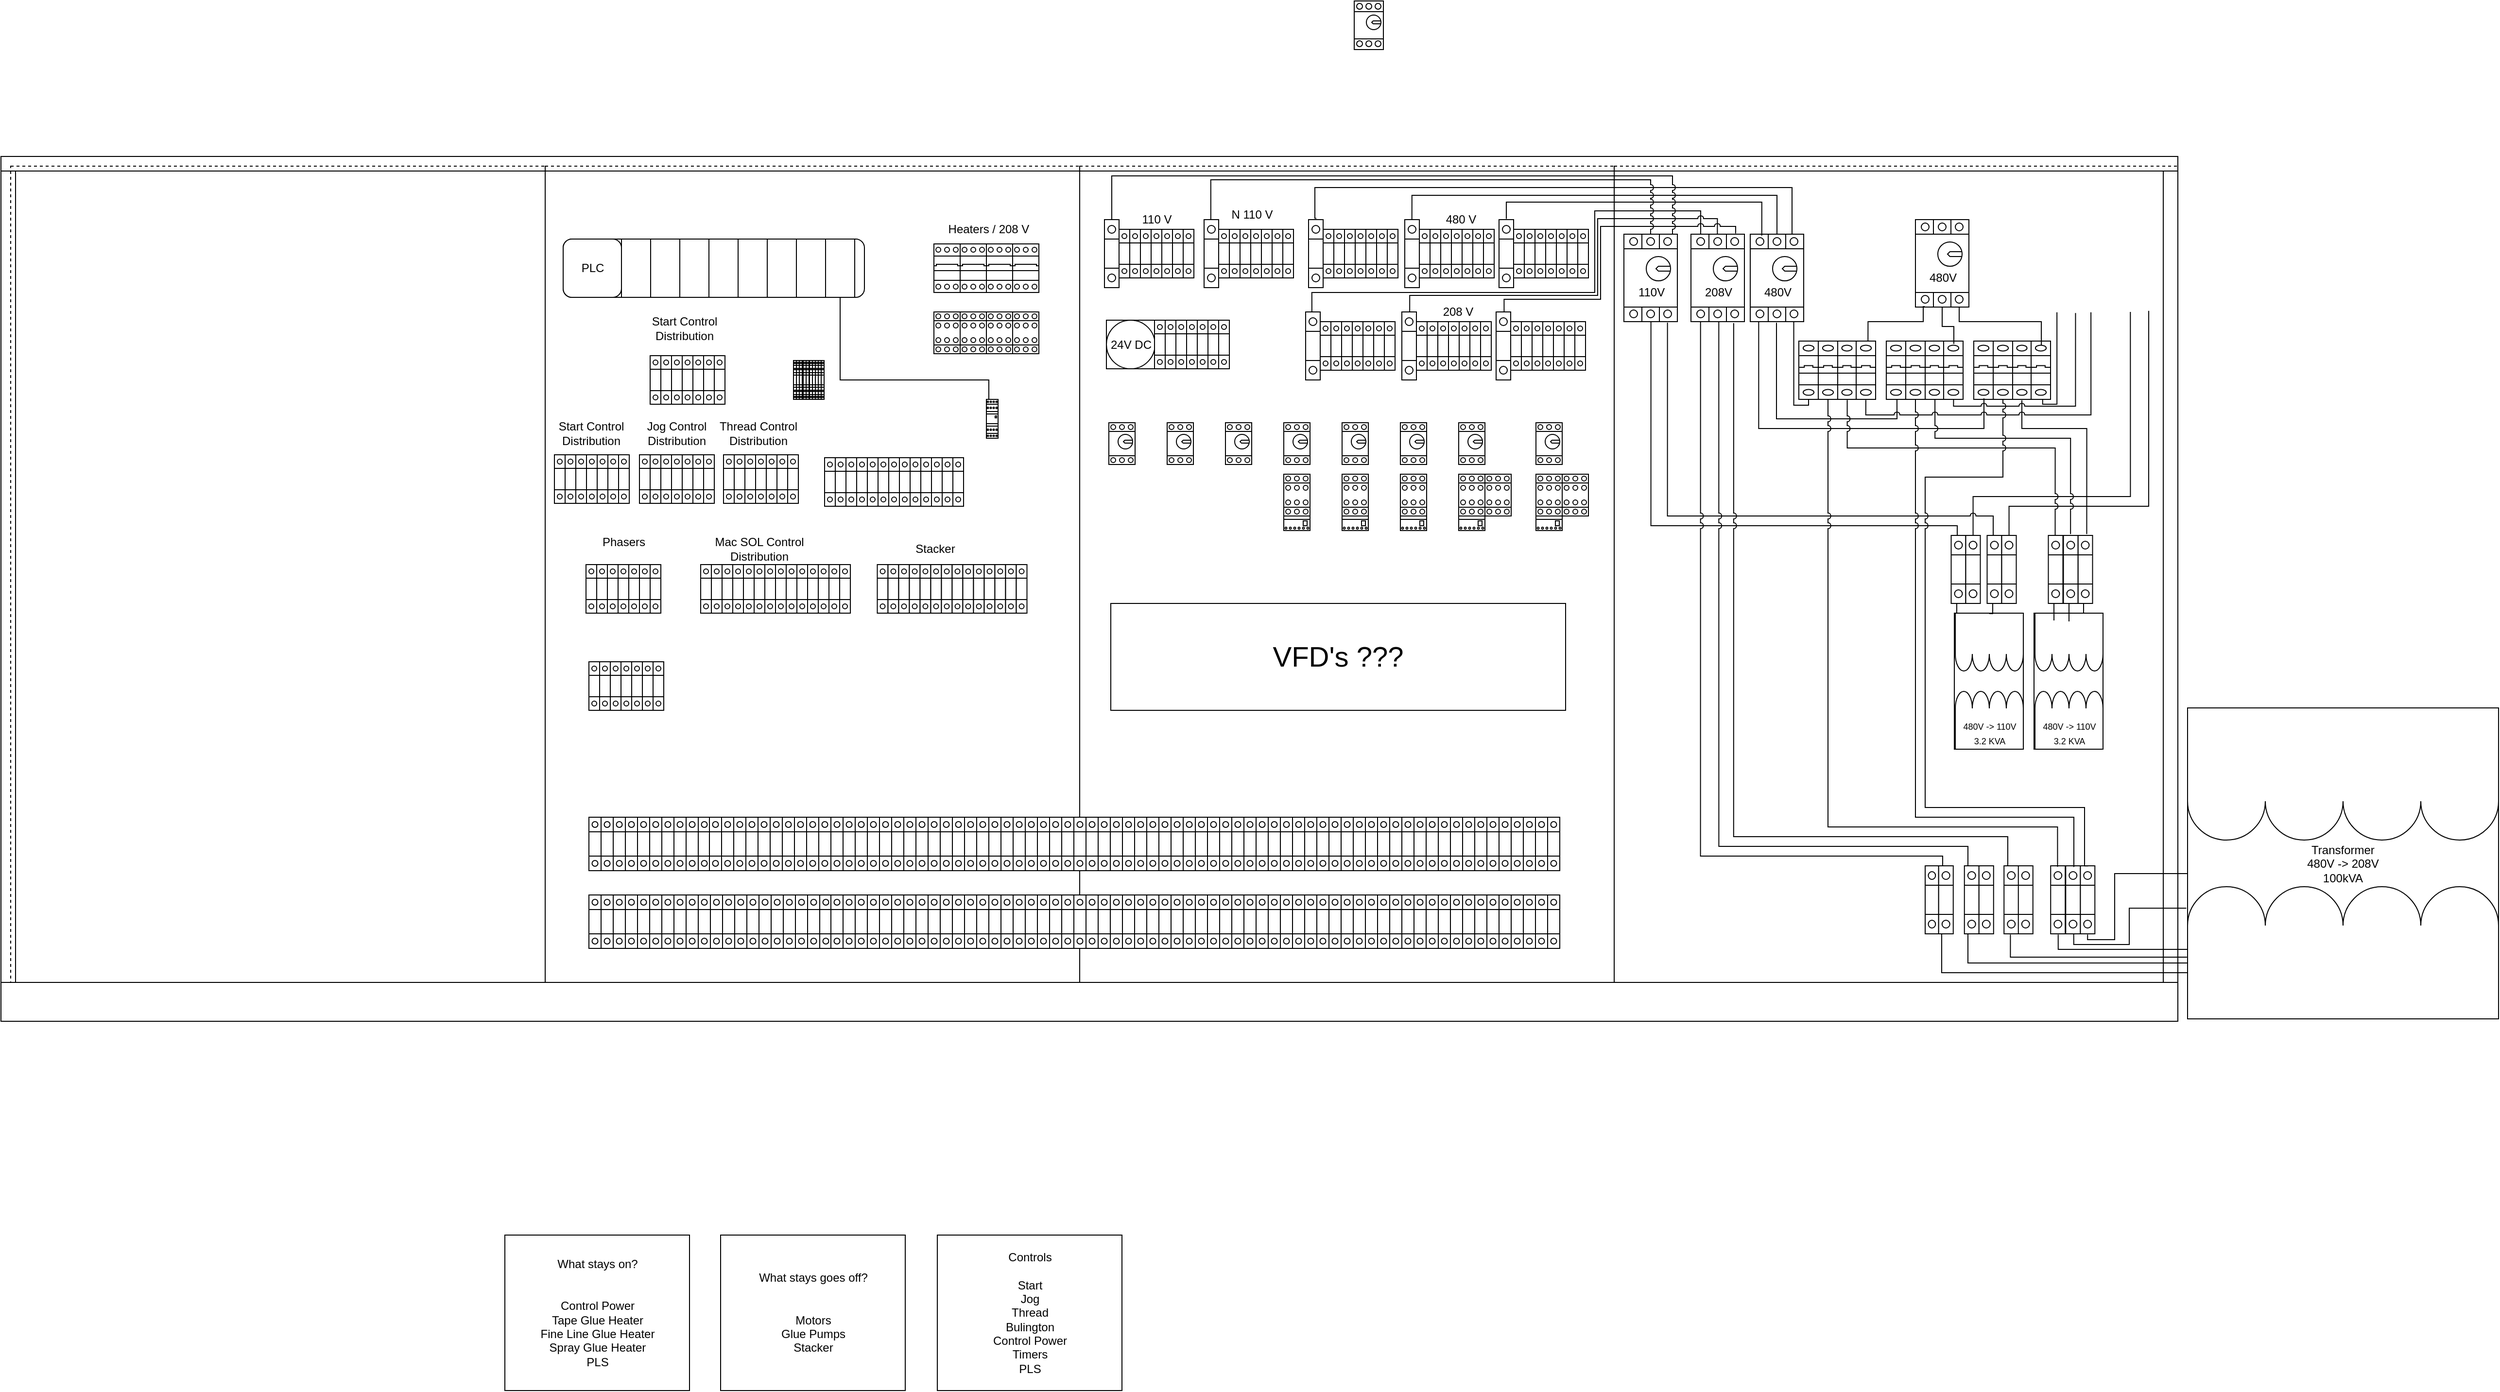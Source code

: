 <mxfile version="14.1.8" type="device"><diagram id="u3-U-h5kx7j1f2kPdq7G" name="Page-1"><mxGraphModel dx="1831" dy="1667" grid="1" gridSize="10" guides="1" tooltips="1" connect="1" arrows="1" fold="1" page="1" pageScale="1" pageWidth="850" pageHeight="1100" math="0" shadow="0"><root><mxCell id="0"/><mxCell id="1" value="Enclosure" style="locked=1;" parent="0"/><mxCell id="z2XECug2lHByE14hkufg-2" value="" style="verticalLabelPosition=bottom;dashed=0;shadow=0;html=1;align=center;verticalAlign=top;shape=mxgraph.cabinets.cabinet;hasStand=1" parent="1" vertex="1"><mxGeometry x="-340" y="40" width="2240" height="890" as="geometry"/></mxCell><mxCell id="z2XECug2lHByE14hkufg-3" value="Doors" style="locked=1;" parent="0"/><mxCell id="z2XECug2lHByE14hkufg-4" value="" style="rounded=0;whiteSpace=wrap;html=1;fillColor=none;dashed=1;connectable=0;" parent="z2XECug2lHByE14hkufg-3" vertex="1"><mxGeometry x="1320" y="50" width="580" height="840" as="geometry"/></mxCell><mxCell id="z2XECug2lHByE14hkufg-5" value="" style="rounded=0;whiteSpace=wrap;html=1;fillColor=none;dashed=1;connectable=0;" parent="z2XECug2lHByE14hkufg-3" vertex="1"><mxGeometry x="770" y="50" width="550" height="840" as="geometry"/></mxCell><mxCell id="z2XECug2lHByE14hkufg-6" value="" style="rounded=0;whiteSpace=wrap;html=1;fillColor=none;dashed=1;connectable=0;" parent="z2XECug2lHByE14hkufg-3" vertex="1"><mxGeometry x="220" y="50" width="550" height="840" as="geometry"/></mxCell><mxCell id="z2XECug2lHByE14hkufg-7" value="" style="rounded=0;whiteSpace=wrap;html=1;fillColor=none;dashed=1;connectable=0;" parent="z2XECug2lHByE14hkufg-3" vertex="1"><mxGeometry x="-330" y="50" width="550" height="840" as="geometry"/></mxCell><mxCell id="z2XECug2lHByE14hkufg-8" value="Components" style="" parent="0"/><mxCell id="armgCIMFkZKrcxKikt3w-176" value="" style="whiteSpace=wrap;html=1;aspect=fixed;" parent="z2XECug2lHByE14hkufg-8" vertex="1"><mxGeometry x="797.5" y="208.5" width="50" height="50" as="geometry"/></mxCell><mxCell id="armgCIMFkZKrcxKikt3w-9" value="" style="rounded=0;whiteSpace=wrap;html=1;" parent="z2XECug2lHByE14hkufg-8" vertex="1"><mxGeometry x="1670" y="510" width="71" height="140" as="geometry"/></mxCell><mxCell id="armgCIMFkZKrcxKikt3w-21" style="edgeStyle=orthogonalEdgeStyle;rounded=0;orthogonalLoop=1;jettySize=auto;html=1;entryX=0.608;entryY=0.006;entryDx=0;entryDy=0;entryPerimeter=0;endArrow=none;endFill=0;exitX=0.173;exitY=0.994;exitDx=0;exitDy=0;exitPerimeter=0;" parent="z2XECug2lHByE14hkufg-8" source="z2XECug2lHByE14hkufg-10" target="z2XECug2lHByE14hkufg-13" edge="1"><mxGeometry relative="1" as="geometry"><Array as="points"><mxPoint x="1638" y="195"/><mxPoint x="1638" y="210"/><mxPoint x="1581" y="210"/></Array></mxGeometry></mxCell><mxCell id="armgCIMFkZKrcxKikt3w-22" style="edgeStyle=orthogonalEdgeStyle;rounded=0;orthogonalLoop=1;jettySize=auto;html=1;entryX=0.525;entryY=0.047;entryDx=0;entryDy=0;entryPerimeter=0;endArrow=none;endFill=0;" parent="z2XECug2lHByE14hkufg-8" source="z2XECug2lHByE14hkufg-10" target="armgCIMFkZKrcxKikt3w-16" edge="1"><mxGeometry relative="1" as="geometry"/></mxCell><mxCell id="armgCIMFkZKrcxKikt3w-23" style="edgeStyle=orthogonalEdgeStyle;rounded=0;orthogonalLoop=1;jettySize=auto;html=1;entryX=0.525;entryY=0.075;entryDx=0;entryDy=0;entryPerimeter=0;endArrow=none;endFill=0;" parent="z2XECug2lHByE14hkufg-8" source="z2XECug2lHByE14hkufg-10" target="armgCIMFkZKrcxKikt3w-20" edge="1"><mxGeometry relative="1" as="geometry"><Array as="points"><mxPoint x="1675" y="210"/><mxPoint x="1760" y="210"/></Array></mxGeometry></mxCell><mxCell id="z2XECug2lHByE14hkufg-10" value="480V" style="verticalLabelPosition=middle;dashed=0;shadow=0;html=1;align=center;verticalAlign=middle;shape=mxgraph.cabinets.motor_cb_125_400a;fillColor=none;labelPosition=center;spacingTop=30;" parent="z2XECug2lHByE14hkufg-8" vertex="1"><mxGeometry x="1630" y="105" width="55.0" height="90" as="geometry"/></mxCell><mxCell id="z2XECug2lHByE14hkufg-14" value="Transformer&lt;br&gt;480V -&amp;gt; 208V&lt;br&gt;100kVA" style="whiteSpace=wrap;html=1;aspect=fixed;" parent="z2XECug2lHByE14hkufg-8" vertex="1"><mxGeometry x="1910" y="607.5" width="320" height="320" as="geometry"/></mxCell><mxCell id="z2XECug2lHByE14hkufg-15" value="" style="pointerEvents=1;verticalLabelPosition=bottom;shadow=0;dashed=0;align=center;html=1;verticalAlign=top;shape=mxgraph.electrical.inductors.transformer;direction=north;fillColor=#ffffff;" parent="z2XECug2lHByE14hkufg-8" vertex="1"><mxGeometry x="1910" y="607.5" width="320" height="320" as="geometry"/></mxCell><mxCell id="z2XECug2lHByE14hkufg-25" value="" style="group" parent="z2XECug2lHByE14hkufg-8" vertex="1" connectable="0"><mxGeometry x="1530" y="230" width="59" height="60" as="geometry"/></mxCell><mxCell id="z2XECug2lHByE14hkufg-9" value="" style="verticalLabelPosition=bottom;dashed=0;shadow=0;html=1;align=center;verticalAlign=top;shape=mxgraph.cabinets.cb_1p;fillColor=none;" parent="z2XECug2lHByE14hkufg-25" vertex="1"><mxGeometry width="20" height="60" as="geometry"/></mxCell><mxCell id="z2XECug2lHByE14hkufg-11" value="" style="verticalLabelPosition=bottom;dashed=0;shadow=0;html=1;align=center;verticalAlign=top;shape=mxgraph.cabinets.cb_1p;fillColor=none;" parent="z2XECug2lHByE14hkufg-25" vertex="1"><mxGeometry x="20" width="19" height="60" as="geometry"/></mxCell><mxCell id="z2XECug2lHByE14hkufg-13" value="" style="verticalLabelPosition=bottom;dashed=0;shadow=0;html=1;align=center;verticalAlign=top;shape=mxgraph.cabinets.cb_1p;fillColor=none;" parent="z2XECug2lHByE14hkufg-25" vertex="1"><mxGeometry x="39" width="20" height="60" as="geometry"/></mxCell><mxCell id="J5dUvGodElZ4IPCRtd4U-18" style="edgeStyle=orthogonalEdgeStyle;rounded=0;orthogonalLoop=1;jettySize=auto;html=1;entryX=0.429;entryY=0.004;entryDx=0;entryDy=0;entryPerimeter=0;endArrow=none;endFill=0;exitX=0.182;exitY=-0.002;exitDx=0;exitDy=0;exitPerimeter=0;jumpStyle=arc;" parent="z2XECug2lHByE14hkufg-8" source="z2XECug2lHByE14hkufg-31" target="armgCIMFkZKrcxKikt3w-143" edge="1"><mxGeometry relative="1" as="geometry"><Array as="points"><mxPoint x="1409" y="96"/><mxPoint x="1300" y="96"/><mxPoint x="1300" y="180"/><mxPoint x="1009" y="180"/></Array></mxGeometry></mxCell><mxCell id="J5dUvGodElZ4IPCRtd4U-20" style="edgeStyle=orthogonalEdgeStyle;rounded=0;jumpStyle=arc;orthogonalLoop=1;jettySize=auto;html=1;entryX=0.538;entryY=0.004;entryDx=0;entryDy=0;entryPerimeter=0;endArrow=none;endFill=0;exitX=0.494;exitY=-0.002;exitDx=0;exitDy=0;exitPerimeter=0;" parent="z2XECug2lHByE14hkufg-8" source="z2XECug2lHByE14hkufg-31" target="armgCIMFkZKrcxKikt3w-144" edge="1"><mxGeometry relative="1" as="geometry"><Array as="points"><mxPoint x="1426" y="104"/><mxPoint x="1303" y="104"/><mxPoint x="1303" y="183"/><mxPoint x="1110" y="183"/></Array></mxGeometry></mxCell><mxCell id="J5dUvGodElZ4IPCRtd4U-21" style="edgeStyle=orthogonalEdgeStyle;rounded=0;jumpStyle=arc;orthogonalLoop=1;jettySize=auto;html=1;entryX=0.548;entryY=0.004;entryDx=0;entryDy=0;entryPerimeter=0;endArrow=none;endFill=0;exitX=0.836;exitY=-0.008;exitDx=0;exitDy=0;exitPerimeter=0;" parent="z2XECug2lHByE14hkufg-8" source="z2XECug2lHByE14hkufg-31" target="armgCIMFkZKrcxKikt3w-145" edge="1"><mxGeometry relative="1" as="geometry"><Array as="points"><mxPoint x="1445" y="112"/><mxPoint x="1306" y="112"/><mxPoint x="1306" y="187"/><mxPoint x="1207" y="187"/></Array></mxGeometry></mxCell><mxCell id="z2XECug2lHByE14hkufg-31" value="208V" style="verticalLabelPosition=middle;dashed=0;shadow=0;html=1;align=center;verticalAlign=middle;shape=mxgraph.cabinets.motor_cb_125_400a;fillColor=none;labelPosition=center;spacingTop=30;" parent="z2XECug2lHByE14hkufg-8" vertex="1"><mxGeometry x="1399" y="120" width="55.0" height="90" as="geometry"/></mxCell><mxCell id="J5dUvGodElZ4IPCRtd4U-22" style="edgeStyle=orthogonalEdgeStyle;rounded=0;jumpStyle=arc;orthogonalLoop=1;jettySize=auto;html=1;entryX=0.5;entryY=-0.01;entryDx=0;entryDy=0;entryPerimeter=0;endArrow=none;endFill=0;exitX=0.216;exitY=0.016;exitDx=0;exitDy=0;exitPerimeter=0;" parent="z2XECug2lHByE14hkufg-8" source="z2XECug2lHByE14hkufg-32" target="armgCIMFkZKrcxKikt3w-114" edge="1"><mxGeometry relative="1" as="geometry"><Array as="points"><mxPoint x="1472" y="87"/><mxPoint x="1209" y="87"/></Array></mxGeometry></mxCell><mxCell id="J5dUvGodElZ4IPCRtd4U-23" style="edgeStyle=orthogonalEdgeStyle;rounded=0;jumpStyle=arc;orthogonalLoop=1;jettySize=auto;html=1;entryX=0.49;entryY=-0.002;entryDx=0;entryDy=0;entryPerimeter=0;endArrow=none;endFill=0;" parent="z2XECug2lHByE14hkufg-8" source="z2XECug2lHByE14hkufg-32" target="armgCIMFkZKrcxKikt3w-109" edge="1"><mxGeometry relative="1" as="geometry"><Array as="points"><mxPoint x="1488" y="80"/><mxPoint x="1112" y="80"/></Array></mxGeometry></mxCell><mxCell id="J5dUvGodElZ4IPCRtd4U-24" style="edgeStyle=orthogonalEdgeStyle;rounded=0;jumpStyle=arc;orthogonalLoop=1;jettySize=auto;html=1;entryX=0.538;entryY=-0.018;entryDx=0;entryDy=0;entryPerimeter=0;endArrow=none;endFill=0;" parent="z2XECug2lHByE14hkufg-8" source="z2XECug2lHByE14hkufg-32" target="armgCIMFkZKrcxKikt3w-104" edge="1"><mxGeometry relative="1" as="geometry"><Array as="points"><mxPoint x="1503" y="72"/><mxPoint x="1012" y="72"/><mxPoint x="1012" y="104"/></Array></mxGeometry></mxCell><mxCell id="z2XECug2lHByE14hkufg-32" value="480V" style="verticalLabelPosition=middle;dashed=0;shadow=0;html=1;align=center;verticalAlign=middle;shape=mxgraph.cabinets.motor_cb_125_400a;fillColor=none;labelPosition=center;spacingTop=30;" parent="z2XECug2lHByE14hkufg-8" vertex="1"><mxGeometry x="1460" y="120" width="55.0" height="90" as="geometry"/></mxCell><mxCell id="z2XECug2lHByE14hkufg-100" value="What stays on?&lt;br&gt;&lt;br&gt;&lt;br&gt;Control Power&lt;br&gt;Tape Glue Heater&lt;br&gt;Fine Line Glue Heater&lt;br&gt;Spray Glue Heater&lt;br&gt;PLS" style="rounded=0;whiteSpace=wrap;html=1;fillColor=#ffffff;align=center;" parent="z2XECug2lHByE14hkufg-8" vertex="1"><mxGeometry x="178.5" y="1150" width="190" height="160" as="geometry"/></mxCell><mxCell id="z2XECug2lHByE14hkufg-101" value="What stays goes off?&lt;br&gt;&lt;br&gt;&lt;br&gt;Motors&lt;br&gt;Glue Pumps&lt;br&gt;Stacker" style="rounded=0;whiteSpace=wrap;html=1;fillColor=#ffffff;align=center;" parent="z2XECug2lHByE14hkufg-8" vertex="1"><mxGeometry x="400.5" y="1150" width="190" height="160" as="geometry"/></mxCell><mxCell id="z2XECug2lHByE14hkufg-130" value="" style="verticalLabelPosition=bottom;dashed=0;shadow=0;html=1;align=center;verticalAlign=top;shape=mxgraph.cabinets.terminal_50mm2_x10;fillColor=#ffffff;" parent="z2XECug2lHByE14hkufg-8" vertex="1"><mxGeometry x="265" y="800" width="125" height="55.0" as="geometry"/></mxCell><mxCell id="z2XECug2lHByE14hkufg-133" value="" style="verticalLabelPosition=bottom;dashed=0;shadow=0;html=1;align=center;verticalAlign=top;shape=mxgraph.cabinets.terminal_50mm2_x10;fillColor=#ffffff;" parent="z2XECug2lHByE14hkufg-8" vertex="1"><mxGeometry x="390" y="800" width="125" height="55.0" as="geometry"/></mxCell><mxCell id="z2XECug2lHByE14hkufg-134" value="" style="verticalLabelPosition=bottom;dashed=0;shadow=0;html=1;align=center;verticalAlign=top;shape=mxgraph.cabinets.terminal_50mm2_x10;fillColor=#ffffff;" parent="z2XECug2lHByE14hkufg-8" vertex="1"><mxGeometry x="514" y="800" width="125" height="55.0" as="geometry"/></mxCell><mxCell id="z2XECug2lHByE14hkufg-135" value="" style="verticalLabelPosition=bottom;dashed=0;shadow=0;html=1;align=center;verticalAlign=top;shape=mxgraph.cabinets.terminal_50mm2_x10;fillColor=#ffffff;" parent="z2XECug2lHByE14hkufg-8" vertex="1"><mxGeometry x="639" y="800" width="125" height="55.0" as="geometry"/></mxCell><mxCell id="z2XECug2lHByE14hkufg-136" value="" style="verticalLabelPosition=bottom;dashed=0;shadow=0;html=1;align=center;verticalAlign=top;shape=mxgraph.cabinets.terminal_50mm2_x10;fillColor=#ffffff;" parent="z2XECug2lHByE14hkufg-8" vertex="1"><mxGeometry x="764" y="800" width="125" height="55.0" as="geometry"/></mxCell><mxCell id="z2XECug2lHByE14hkufg-137" value="" style="verticalLabelPosition=bottom;dashed=0;shadow=0;html=1;align=center;verticalAlign=top;shape=mxgraph.cabinets.terminal_50mm2_x10;fillColor=#ffffff;" parent="z2XECug2lHByE14hkufg-8" vertex="1"><mxGeometry x="889" y="800" width="125" height="55.0" as="geometry"/></mxCell><mxCell id="z2XECug2lHByE14hkufg-143" value="" style="verticalLabelPosition=bottom;dashed=0;shadow=0;html=1;align=center;verticalAlign=top;shape=mxgraph.cabinets.terminal_50mm2_x10;fillColor=#ffffff;" parent="z2XECug2lHByE14hkufg-8" vertex="1"><mxGeometry x="1014" y="800" width="125" height="55.0" as="geometry"/></mxCell><mxCell id="z2XECug2lHByE14hkufg-144" value="" style="verticalLabelPosition=bottom;dashed=0;shadow=0;html=1;align=center;verticalAlign=top;shape=mxgraph.cabinets.terminal_50mm2_x10;fillColor=#ffffff;" parent="z2XECug2lHByE14hkufg-8" vertex="1"><mxGeometry x="1139" y="800" width="125" height="55.0" as="geometry"/></mxCell><mxCell id="z2XECug2lHByE14hkufg-145" value="" style="verticalLabelPosition=bottom;dashed=0;shadow=0;html=1;align=center;verticalAlign=top;shape=mxgraph.cabinets.terminal_50mm2_x10;fillColor=#ffffff;" parent="z2XECug2lHByE14hkufg-8" vertex="1"><mxGeometry x="265" y="720" width="125" height="55.0" as="geometry"/></mxCell><mxCell id="z2XECug2lHByE14hkufg-146" value="" style="verticalLabelPosition=bottom;dashed=0;shadow=0;html=1;align=center;verticalAlign=top;shape=mxgraph.cabinets.terminal_50mm2_x10;fillColor=#ffffff;" parent="z2XECug2lHByE14hkufg-8" vertex="1"><mxGeometry x="389" y="720" width="125" height="55.0" as="geometry"/></mxCell><mxCell id="z2XECug2lHByE14hkufg-147" value="" style="verticalLabelPosition=bottom;dashed=0;shadow=0;html=1;align=center;verticalAlign=top;shape=mxgraph.cabinets.terminal_50mm2_x10;fillColor=#ffffff;" parent="z2XECug2lHByE14hkufg-8" vertex="1"><mxGeometry x="514" y="720" width="125" height="55.0" as="geometry"/></mxCell><mxCell id="z2XECug2lHByE14hkufg-148" value="" style="verticalLabelPosition=bottom;dashed=0;shadow=0;html=1;align=center;verticalAlign=top;shape=mxgraph.cabinets.terminal_50mm2_x10;fillColor=#ffffff;" parent="z2XECug2lHByE14hkufg-8" vertex="1"><mxGeometry x="639" y="720" width="125" height="55.0" as="geometry"/></mxCell><mxCell id="z2XECug2lHByE14hkufg-149" value="" style="verticalLabelPosition=bottom;dashed=0;shadow=0;html=1;align=center;verticalAlign=top;shape=mxgraph.cabinets.terminal_50mm2_x10;fillColor=#ffffff;" parent="z2XECug2lHByE14hkufg-8" vertex="1"><mxGeometry x="764" y="720" width="125" height="55.0" as="geometry"/></mxCell><mxCell id="z2XECug2lHByE14hkufg-150" value="" style="verticalLabelPosition=bottom;dashed=0;shadow=0;html=1;align=center;verticalAlign=top;shape=mxgraph.cabinets.terminal_50mm2_x10;fillColor=#ffffff;" parent="z2XECug2lHByE14hkufg-8" vertex="1"><mxGeometry x="889" y="720" width="125" height="55.0" as="geometry"/></mxCell><mxCell id="z2XECug2lHByE14hkufg-151" value="" style="verticalLabelPosition=bottom;dashed=0;shadow=0;html=1;align=center;verticalAlign=top;shape=mxgraph.cabinets.terminal_50mm2_x10;fillColor=#ffffff;" parent="z2XECug2lHByE14hkufg-8" vertex="1"><mxGeometry x="1014" y="720" width="125" height="55.0" as="geometry"/></mxCell><mxCell id="z2XECug2lHByE14hkufg-152" value="" style="verticalLabelPosition=bottom;dashed=0;shadow=0;html=1;align=center;verticalAlign=top;shape=mxgraph.cabinets.terminal_50mm2_x10;fillColor=#ffffff;" parent="z2XECug2lHByE14hkufg-8" vertex="1"><mxGeometry x="1139" y="720" width="125" height="55.0" as="geometry"/></mxCell><mxCell id="z2XECug2lHByE14hkufg-153" value="Controls&lt;br&gt;&lt;br&gt;Start&lt;br&gt;Jog&lt;br&gt;Thread&lt;br&gt;Bulington&lt;br&gt;Control Power&lt;br&gt;Timers&lt;br&gt;PLS" style="rounded=0;whiteSpace=wrap;html=1;fillColor=#ffffff;align=center;" parent="z2XECug2lHByE14hkufg-8" vertex="1"><mxGeometry x="623.5" y="1150" width="190" height="160" as="geometry"/></mxCell><mxCell id="armgCIMFkZKrcxKikt3w-8" value="&lt;font style=&quot;font-size: 9px&quot;&gt;480V -&amp;gt; 110V&lt;br&gt;3.2 KVA&lt;/font&gt;" style="pointerEvents=1;verticalLabelPosition=middle;shadow=0;dashed=0;align=center;html=1;verticalAlign=bottom;shape=mxgraph.electrical.inductors.transformer;direction=north;fillColor=#ffffff;labelPosition=center;" parent="z2XECug2lHByE14hkufg-8" vertex="1"><mxGeometry x="1671" y="510" width="70" height="140" as="geometry"/></mxCell><mxCell id="armgCIMFkZKrcxKikt3w-10" value="" style="rounded=0;whiteSpace=wrap;html=1;" parent="z2XECug2lHByE14hkufg-8" vertex="1"><mxGeometry x="1752" y="510" width="71" height="140" as="geometry"/></mxCell><mxCell id="armgCIMFkZKrcxKikt3w-11" value="&lt;font style=&quot;font-size: 9px&quot;&gt;480V -&amp;gt; 110V&lt;br&gt;3.2 KVA&lt;/font&gt;" style="pointerEvents=1;verticalLabelPosition=middle;shadow=0;dashed=0;align=center;html=1;verticalAlign=bottom;shape=mxgraph.electrical.inductors.transformer;direction=north;fillColor=#ffffff;labelPosition=center;" parent="z2XECug2lHByE14hkufg-8" vertex="1"><mxGeometry x="1753" y="510" width="70" height="140" as="geometry"/></mxCell><mxCell id="armgCIMFkZKrcxKikt3w-13" value="" style="group" parent="z2XECug2lHByE14hkufg-8" vertex="1" connectable="0"><mxGeometry x="1620" y="230" width="59" height="60" as="geometry"/></mxCell><mxCell id="armgCIMFkZKrcxKikt3w-14" value="" style="verticalLabelPosition=bottom;dashed=0;shadow=0;html=1;align=center;verticalAlign=top;shape=mxgraph.cabinets.cb_1p;fillColor=none;" parent="armgCIMFkZKrcxKikt3w-13" vertex="1"><mxGeometry width="20" height="60" as="geometry"/></mxCell><mxCell id="armgCIMFkZKrcxKikt3w-15" value="" style="verticalLabelPosition=bottom;dashed=0;shadow=0;html=1;align=center;verticalAlign=top;shape=mxgraph.cabinets.cb_1p;fillColor=none;" parent="armgCIMFkZKrcxKikt3w-13" vertex="1"><mxGeometry x="20" width="19" height="60" as="geometry"/></mxCell><mxCell id="armgCIMFkZKrcxKikt3w-16" value="" style="verticalLabelPosition=bottom;dashed=0;shadow=0;html=1;align=center;verticalAlign=top;shape=mxgraph.cabinets.cb_1p;fillColor=none;" parent="armgCIMFkZKrcxKikt3w-13" vertex="1"><mxGeometry x="39" width="20" height="60" as="geometry"/></mxCell><mxCell id="armgCIMFkZKrcxKikt3w-17" value="" style="group" parent="z2XECug2lHByE14hkufg-8" vertex="1" connectable="0"><mxGeometry x="1710" y="230" width="59" height="60" as="geometry"/></mxCell><mxCell id="armgCIMFkZKrcxKikt3w-18" value="" style="verticalLabelPosition=bottom;dashed=0;shadow=0;html=1;align=center;verticalAlign=top;shape=mxgraph.cabinets.cb_1p;fillColor=none;" parent="armgCIMFkZKrcxKikt3w-17" vertex="1"><mxGeometry width="20" height="60" as="geometry"/></mxCell><mxCell id="armgCIMFkZKrcxKikt3w-19" value="" style="verticalLabelPosition=bottom;dashed=0;shadow=0;html=1;align=center;verticalAlign=top;shape=mxgraph.cabinets.cb_1p;fillColor=none;" parent="armgCIMFkZKrcxKikt3w-17" vertex="1"><mxGeometry x="20" width="19" height="60" as="geometry"/></mxCell><mxCell id="armgCIMFkZKrcxKikt3w-20" value="" style="verticalLabelPosition=bottom;dashed=0;shadow=0;html=1;align=center;verticalAlign=top;shape=mxgraph.cabinets.cb_1p;fillColor=none;" parent="armgCIMFkZKrcxKikt3w-17" vertex="1"><mxGeometry x="39" width="20" height="60" as="geometry"/></mxCell><mxCell id="armgCIMFkZKrcxKikt3w-36" style="edgeStyle=orthogonalEdgeStyle;rounded=0;orthogonalLoop=1;jettySize=auto;html=1;endArrow=none;endFill=0;entryX=0.814;entryY=1.001;entryDx=0;entryDy=0;entryPerimeter=0;exitX=0.5;exitY=1.005;exitDx=0;exitDy=0;exitPerimeter=0;" parent="z2XECug2lHByE14hkufg-8" source="armgCIMFkZKrcxKikt3w-86" target="z2XECug2lHByE14hkufg-32" edge="1"><mxGeometry relative="1" as="geometry"><mxPoint x="1550" y="390" as="targetPoint"/><Array as="points"><mxPoint x="1520" y="296"/><mxPoint x="1505" y="296"/></Array></mxGeometry></mxCell><mxCell id="armgCIMFkZKrcxKikt3w-37" style="edgeStyle=orthogonalEdgeStyle;rounded=0;orthogonalLoop=1;jettySize=auto;html=1;entryX=0.491;entryY=1.013;entryDx=0;entryDy=0;entryPerimeter=0;endArrow=none;endFill=0;exitX=0.548;exitY=0.997;exitDx=0;exitDy=0;exitPerimeter=0;" parent="z2XECug2lHByE14hkufg-8" source="armgCIMFkZKrcxKikt3w-87" target="z2XECug2lHByE14hkufg-32" edge="1"><mxGeometry relative="1" as="geometry"><Array as="points"><mxPoint x="1611" y="310"/><mxPoint x="1487" y="310"/></Array></mxGeometry></mxCell><mxCell id="armgCIMFkZKrcxKikt3w-38" style="edgeStyle=orthogonalEdgeStyle;rounded=0;orthogonalLoop=1;jettySize=auto;html=1;entryX=0.158;entryY=1.004;entryDx=0;entryDy=0;entryPerimeter=0;endArrow=none;endFill=0;exitX=0.524;exitY=0.981;exitDx=0;exitDy=0;exitPerimeter=0;" parent="z2XECug2lHByE14hkufg-8" source="armgCIMFkZKrcxKikt3w-88" target="z2XECug2lHByE14hkufg-32" edge="1"><mxGeometry relative="1" as="geometry"><Array as="points"><mxPoint x="1701" y="320"/><mxPoint x="1469" y="320"/></Array></mxGeometry></mxCell><mxCell id="armgCIMFkZKrcxKikt3w-70" style="edgeStyle=orthogonalEdgeStyle;rounded=0;jumpStyle=arc;orthogonalLoop=1;jettySize=auto;html=1;endArrow=none;endFill=0;entryX=0.506;entryY=0.994;entryDx=0;entryDy=0;entryPerimeter=0;" parent="z2XECug2lHByE14hkufg-8" source="armgCIMFkZKrcxKikt3w-47" target="armgCIMFkZKrcxKikt3w-72" edge="1"><mxGeometry relative="1" as="geometry"><mxPoint x="1350" y="210" as="targetPoint"/><Array as="points"><mxPoint x="1673" y="420"/><mxPoint x="1358" y="420"/></Array></mxGeometry></mxCell><mxCell id="armgCIMFkZKrcxKikt3w-80" style="edgeStyle=orthogonalEdgeStyle;rounded=0;jumpStyle=arc;orthogonalLoop=1;jettySize=auto;html=1;endArrow=none;endFill=0;" parent="z2XECug2lHByE14hkufg-8" target="armgCIMFkZKrcxKikt3w-8" edge="1"><mxGeometry relative="1" as="geometry"><mxPoint x="1672.5" y="497.5" as="sourcePoint"/><Array as="points"><mxPoint x="1673" y="517.5"/><mxPoint x="1673" y="527.5"/></Array></mxGeometry></mxCell><mxCell id="armgCIMFkZKrcxKikt3w-47" value="" style="verticalLabelPosition=bottom;dashed=0;shadow=0;html=1;align=center;verticalAlign=top;shape=mxgraph.cabinets.terminal_75mm2;" parent="z2XECug2lHByE14hkufg-8" vertex="1"><mxGeometry x="1666.75" y="430" width="15" height="70" as="geometry"/></mxCell><mxCell id="armgCIMFkZKrcxKikt3w-95" style="edgeStyle=orthogonalEdgeStyle;rounded=0;jumpStyle=arc;orthogonalLoop=1;jettySize=auto;html=1;entryX=0.512;entryY=1;entryDx=0;entryDy=0;entryPerimeter=0;endArrow=none;endFill=0;" parent="z2XECug2lHByE14hkufg-8" source="armgCIMFkZKrcxKikt3w-48" edge="1"><mxGeometry relative="1" as="geometry"><Array as="points"><mxPoint x="1689" y="390"/><mxPoint x="1851" y="390"/></Array><mxPoint x="1851.16" y="200.0" as="targetPoint"/></mxGeometry></mxCell><mxCell id="armgCIMFkZKrcxKikt3w-48" value="" style="verticalLabelPosition=bottom;dashed=0;shadow=0;html=1;align=center;verticalAlign=top;shape=mxgraph.cabinets.terminal_75mm2;" parent="z2XECug2lHByE14hkufg-8" vertex="1"><mxGeometry x="1681.75" y="430" width="15" height="70" as="geometry"/></mxCell><mxCell id="armgCIMFkZKrcxKikt3w-73" style="edgeStyle=orthogonalEdgeStyle;rounded=0;jumpStyle=arc;orthogonalLoop=1;jettySize=auto;html=1;entryX=0.815;entryY=1.011;entryDx=0;entryDy=0;entryPerimeter=0;endArrow=none;endFill=0;" parent="z2XECug2lHByE14hkufg-8" source="armgCIMFkZKrcxKikt3w-49" target="armgCIMFkZKrcxKikt3w-72" edge="1"><mxGeometry relative="1" as="geometry"><Array as="points"><mxPoint x="1710" y="410"/><mxPoint x="1375" y="410"/></Array></mxGeometry></mxCell><mxCell id="armgCIMFkZKrcxKikt3w-81" style="edgeStyle=orthogonalEdgeStyle;rounded=0;jumpStyle=arc;orthogonalLoop=1;jettySize=auto;html=1;endArrow=none;endFill=0;" parent="z2XECug2lHByE14hkufg-8" edge="1"><mxGeometry relative="1" as="geometry"><mxPoint x="1709.5" y="497.5" as="sourcePoint"/><mxPoint x="1706" y="510.5" as="targetPoint"/><Array as="points"><mxPoint x="1710" y="510.5"/></Array></mxGeometry></mxCell><mxCell id="armgCIMFkZKrcxKikt3w-49" value="" style="verticalLabelPosition=bottom;dashed=0;shadow=0;html=1;align=center;verticalAlign=top;shape=mxgraph.cabinets.terminal_75mm2;" parent="z2XECug2lHByE14hkufg-8" vertex="1"><mxGeometry x="1703.75" y="430" width="15" height="70" as="geometry"/></mxCell><mxCell id="armgCIMFkZKrcxKikt3w-96" style="edgeStyle=orthogonalEdgeStyle;rounded=0;jumpStyle=arc;orthogonalLoop=1;jettySize=auto;html=1;entryX=0.855;entryY=0.987;entryDx=0;entryDy=0;entryPerimeter=0;endArrow=none;endFill=0;" parent="z2XECug2lHByE14hkufg-8" source="armgCIMFkZKrcxKikt3w-50" edge="1"><mxGeometry relative="1" as="geometry"><Array as="points"><mxPoint x="1726" y="400"/><mxPoint x="1870" y="400"/></Array><mxPoint x="1870.025" y="198.83" as="targetPoint"/></mxGeometry></mxCell><mxCell id="armgCIMFkZKrcxKikt3w-50" value="" style="verticalLabelPosition=bottom;dashed=0;shadow=0;html=1;align=center;verticalAlign=top;shape=mxgraph.cabinets.terminal_75mm2;" parent="z2XECug2lHByE14hkufg-8" vertex="1"><mxGeometry x="1718.75" y="430" width="15" height="70" as="geometry"/></mxCell><mxCell id="armgCIMFkZKrcxKikt3w-77" style="edgeStyle=orthogonalEdgeStyle;rounded=0;jumpStyle=arc;orthogonalLoop=1;jettySize=auto;html=1;endArrow=none;endFill=0;" parent="z2XECug2lHByE14hkufg-8" target="armgCIMFkZKrcxKikt3w-11" edge="1"><mxGeometry relative="1" as="geometry"><mxPoint x="1803.0" y="497.5" as="sourcePoint"/><Array as="points"><mxPoint x="1803" y="507.5"/><mxPoint x="1803" y="507.5"/></Array></mxGeometry></mxCell><mxCell id="armgCIMFkZKrcxKikt3w-51" value="" style="verticalLabelPosition=bottom;dashed=0;shadow=0;html=1;align=center;verticalAlign=top;shape=mxgraph.cabinets.terminal_75mm2;" parent="z2XECug2lHByE14hkufg-8" vertex="1"><mxGeometry x="1797.25" y="430" width="15" height="70" as="geometry"/></mxCell><mxCell id="armgCIMFkZKrcxKikt3w-78" style="edgeStyle=orthogonalEdgeStyle;rounded=0;jumpStyle=arc;orthogonalLoop=1;jettySize=auto;html=1;endArrow=none;endFill=0;" parent="z2XECug2lHByE14hkufg-8" target="armgCIMFkZKrcxKikt3w-11" edge="1"><mxGeometry relative="1" as="geometry"><mxPoint x="1788.0" y="497.5" as="sourcePoint"/></mxGeometry></mxCell><mxCell id="armgCIMFkZKrcxKikt3w-52" value="" style="verticalLabelPosition=bottom;dashed=0;shadow=0;html=1;align=center;verticalAlign=top;shape=mxgraph.cabinets.terminal_75mm2;" parent="z2XECug2lHByE14hkufg-8" vertex="1"><mxGeometry x="1782.25" y="430" width="15" height="70" as="geometry"/></mxCell><mxCell id="armgCIMFkZKrcxKikt3w-79" style="edgeStyle=orthogonalEdgeStyle;rounded=0;jumpStyle=arc;orthogonalLoop=1;jettySize=auto;html=1;entryX=0.946;entryY=0.279;entryDx=0;entryDy=0;entryPerimeter=0;endArrow=none;endFill=0;" parent="z2XECug2lHByE14hkufg-8" target="armgCIMFkZKrcxKikt3w-11" edge="1"><mxGeometry relative="1" as="geometry"><mxPoint x="1772.5" y="497.5" as="sourcePoint"/></mxGeometry></mxCell><mxCell id="armgCIMFkZKrcxKikt3w-53" value="" style="verticalLabelPosition=bottom;dashed=0;shadow=0;html=1;align=center;verticalAlign=top;shape=mxgraph.cabinets.terminal_75mm2;" parent="z2XECug2lHByE14hkufg-8" vertex="1"><mxGeometry x="1766.75" y="430" width="15" height="70" as="geometry"/></mxCell><mxCell id="armgCIMFkZKrcxKikt3w-54" style="edgeStyle=orthogonalEdgeStyle;rounded=0;orthogonalLoop=1;jettySize=auto;html=1;entryX=0.6;entryY=-0.019;entryDx=0;entryDy=0;entryPerimeter=0;endArrow=none;endFill=0;exitX=0.5;exitY=1.015;exitDx=0;exitDy=0;exitPerimeter=0;" parent="z2XECug2lHByE14hkufg-8" source="armgCIMFkZKrcxKikt3w-19" target="armgCIMFkZKrcxKikt3w-51" edge="1"><mxGeometry relative="1" as="geometry"><Array as="points"><mxPoint x="1740" y="320"/><mxPoint x="1806" y="320"/></Array></mxGeometry></mxCell><mxCell id="armgCIMFkZKrcxKikt3w-55" style="edgeStyle=orthogonalEdgeStyle;rounded=0;orthogonalLoop=1;jettySize=auto;html=1;entryX=0.489;entryY=-0.019;entryDx=0;entryDy=0;entryPerimeter=0;endArrow=none;endFill=0;jumpStyle=arc;exitX=0.529;exitY=1.001;exitDx=0;exitDy=0;exitPerimeter=0;" parent="z2XECug2lHByE14hkufg-8" source="armgCIMFkZKrcxKikt3w-15" target="armgCIMFkZKrcxKikt3w-52" edge="1"><mxGeometry relative="1" as="geometry"><Array as="points"><mxPoint x="1650" y="330"/><mxPoint x="1790" y="330"/></Array></mxGeometry></mxCell><mxCell id="armgCIMFkZKrcxKikt3w-56" style="edgeStyle=orthogonalEdgeStyle;rounded=0;jumpStyle=arc;orthogonalLoop=1;jettySize=auto;html=1;entryX=0.467;entryY=-0.007;entryDx=0;entryDy=0;entryPerimeter=0;endArrow=none;endFill=0;exitX=0.515;exitY=1.01;exitDx=0;exitDy=0;exitPerimeter=0;" parent="z2XECug2lHByE14hkufg-8" source="z2XECug2lHByE14hkufg-11" target="armgCIMFkZKrcxKikt3w-53" edge="1"><mxGeometry relative="1" as="geometry"><Array as="points"><mxPoint x="1560" y="340"/><mxPoint x="1774" y="340"/></Array></mxGeometry></mxCell><mxCell id="armgCIMFkZKrcxKikt3w-67" style="edgeStyle=orthogonalEdgeStyle;rounded=0;jumpStyle=arc;orthogonalLoop=1;jettySize=auto;html=1;entryX=0.197;entryY=-0.002;entryDx=0;entryDy=0;entryPerimeter=0;endArrow=none;endFill=0;exitX=0.439;exitY=1.01;exitDx=0;exitDy=0;exitPerimeter=0;" parent="z2XECug2lHByE14hkufg-8" source="armgCIMFkZKrcxKikt3w-57" target="z2XECug2lHByE14hkufg-15" edge="1"><mxGeometry relative="1" as="geometry"><Array as="points"><mxPoint x="1728" y="864"/><mxPoint x="1909" y="864"/></Array></mxGeometry></mxCell><mxCell id="armgCIMFkZKrcxKikt3w-100" style="edgeStyle=orthogonalEdgeStyle;rounded=0;jumpStyle=arc;orthogonalLoop=1;jettySize=auto;html=1;entryX=0.799;entryY=1.016;entryDx=0;entryDy=0;entryPerimeter=0;endArrow=none;endFill=0;" parent="z2XECug2lHByE14hkufg-8" source="armgCIMFkZKrcxKikt3w-57" target="z2XECug2lHByE14hkufg-31" edge="1"><mxGeometry relative="1" as="geometry"><Array as="points"><mxPoint x="1725" y="740"/><mxPoint x="1443" y="740"/></Array></mxGeometry></mxCell><mxCell id="armgCIMFkZKrcxKikt3w-57" value="" style="verticalLabelPosition=bottom;dashed=0;shadow=0;html=1;align=center;verticalAlign=top;shape=mxgraph.cabinets.terminal_75mm2;" parent="z2XECug2lHByE14hkufg-8" vertex="1"><mxGeometry x="1721.13" y="770" width="15" height="70" as="geometry"/></mxCell><mxCell id="armgCIMFkZKrcxKikt3w-68" style="edgeStyle=orthogonalEdgeStyle;rounded=0;jumpStyle=arc;orthogonalLoop=1;jettySize=auto;html=1;endArrow=none;endFill=0;" parent="z2XECug2lHByE14hkufg-8" source="armgCIMFkZKrcxKikt3w-58" target="z2XECug2lHByE14hkufg-15" edge="1"><mxGeometry relative="1" as="geometry"><Array as="points"><mxPoint x="1684" y="870"/></Array></mxGeometry></mxCell><mxCell id="armgCIMFkZKrcxKikt3w-99" style="edgeStyle=orthogonalEdgeStyle;rounded=0;jumpStyle=arc;orthogonalLoop=1;jettySize=auto;html=1;entryX=0.521;entryY=1.003;entryDx=0;entryDy=0;entryPerimeter=0;endArrow=none;endFill=0;" parent="z2XECug2lHByE14hkufg-8" source="armgCIMFkZKrcxKikt3w-58" target="z2XECug2lHByE14hkufg-31" edge="1"><mxGeometry relative="1" as="geometry"><Array as="points"><mxPoint x="1684" y="750"/><mxPoint x="1428" y="750"/></Array></mxGeometry></mxCell><mxCell id="armgCIMFkZKrcxKikt3w-58" value="" style="verticalLabelPosition=bottom;dashed=0;shadow=0;html=1;align=center;verticalAlign=top;shape=mxgraph.cabinets.terminal_75mm2;" parent="z2XECug2lHByE14hkufg-8" vertex="1"><mxGeometry x="1680.38" y="770" width="15" height="70" as="geometry"/></mxCell><mxCell id="armgCIMFkZKrcxKikt3w-69" style="edgeStyle=orthogonalEdgeStyle;rounded=0;jumpStyle=arc;orthogonalLoop=1;jettySize=auto;html=1;endArrow=none;endFill=0;exitX=0.467;exitY=0.957;exitDx=0;exitDy=0;exitPerimeter=0;" parent="z2XECug2lHByE14hkufg-8" source="armgCIMFkZKrcxKikt3w-83" target="z2XECug2lHByE14hkufg-15" edge="1"><mxGeometry relative="1" as="geometry"><Array as="points"><mxPoint x="1657" y="837"/><mxPoint x="1657" y="880"/></Array></mxGeometry></mxCell><mxCell id="armgCIMFkZKrcxKikt3w-59" value="" style="verticalLabelPosition=bottom;dashed=0;shadow=0;html=1;align=center;verticalAlign=top;shape=mxgraph.cabinets.terminal_75mm2;" parent="z2XECug2lHByE14hkufg-8" vertex="1"><mxGeometry x="1640" y="770" width="13.88" height="70" as="geometry"/></mxCell><mxCell id="armgCIMFkZKrcxKikt3w-63" style="edgeStyle=orthogonalEdgeStyle;rounded=0;jumpStyle=arc;orthogonalLoop=1;jettySize=auto;html=1;endArrow=none;endFill=0;exitX=0.501;exitY=1.01;exitDx=0;exitDy=0;exitPerimeter=0;" parent="z2XECug2lHByE14hkufg-8" source="armgCIMFkZKrcxKikt3w-60" target="z2XECug2lHByE14hkufg-15" edge="1"><mxGeometry relative="1" as="geometry"><Array as="points"><mxPoint x="1807" y="846"/><mxPoint x="1835" y="846"/><mxPoint x="1835" y="778"/></Array></mxGeometry></mxCell><mxCell id="armgCIMFkZKrcxKikt3w-60" value="" style="verticalLabelPosition=bottom;dashed=0;shadow=0;html=1;align=center;verticalAlign=top;shape=mxgraph.cabinets.terminal_75mm2;" parent="z2XECug2lHByE14hkufg-8" vertex="1"><mxGeometry x="1799.63" y="770" width="15" height="70" as="geometry"/></mxCell><mxCell id="armgCIMFkZKrcxKikt3w-64" style="edgeStyle=orthogonalEdgeStyle;rounded=0;jumpStyle=arc;orthogonalLoop=1;jettySize=auto;html=1;entryX=0.356;entryY=-0.004;entryDx=0;entryDy=0;entryPerimeter=0;endArrow=none;endFill=0;exitX=0.548;exitY=1.002;exitDx=0;exitDy=0;exitPerimeter=0;" parent="z2XECug2lHByE14hkufg-8" source="armgCIMFkZKrcxKikt3w-61" target="z2XECug2lHByE14hkufg-15" edge="1"><mxGeometry relative="1" as="geometry"><Array as="points"><mxPoint x="1793" y="851"/><mxPoint x="1850" y="851"/><mxPoint x="1850" y="814"/></Array></mxGeometry></mxCell><mxCell id="armgCIMFkZKrcxKikt3w-61" value="" style="verticalLabelPosition=bottom;dashed=0;shadow=0;html=1;align=center;verticalAlign=top;shape=mxgraph.cabinets.terminal_75mm2;" parent="z2XECug2lHByE14hkufg-8" vertex="1"><mxGeometry x="1784.63" y="770" width="15" height="70" as="geometry"/></mxCell><mxCell id="armgCIMFkZKrcxKikt3w-65" style="edgeStyle=orthogonalEdgeStyle;rounded=0;jumpStyle=arc;orthogonalLoop=1;jettySize=auto;html=1;endArrow=none;endFill=0;exitX=0.515;exitY=1.01;exitDx=0;exitDy=0;exitPerimeter=0;" parent="z2XECug2lHByE14hkufg-8" source="armgCIMFkZKrcxKikt3w-62" target="z2XECug2lHByE14hkufg-15" edge="1"><mxGeometry relative="1" as="geometry"><Array as="points"><mxPoint x="1777" y="856"/></Array></mxGeometry></mxCell><mxCell id="armgCIMFkZKrcxKikt3w-62" value="" style="verticalLabelPosition=bottom;dashed=0;shadow=0;html=1;align=center;verticalAlign=top;shape=mxgraph.cabinets.terminal_75mm2;" parent="z2XECug2lHByE14hkufg-8" vertex="1"><mxGeometry x="1769.13" y="770" width="15" height="70" as="geometry"/></mxCell><mxCell id="J5dUvGodElZ4IPCRtd4U-7" style="edgeStyle=orthogonalEdgeStyle;rounded=0;orthogonalLoop=1;jettySize=auto;html=1;entryX=0.462;entryY=0.08;entryDx=0;entryDy=0;entryPerimeter=0;endArrow=none;endFill=0;jumpStyle=arc;" parent="z2XECug2lHByE14hkufg-8" source="armgCIMFkZKrcxKikt3w-72" target="J5dUvGodElZ4IPCRtd4U-8" edge="1"><mxGeometry relative="1" as="geometry"><Array as="points"><mxPoint x="1358" y="64"/><mxPoint x="905" y="64"/></Array></mxGeometry></mxCell><mxCell id="J5dUvGodElZ4IPCRtd4U-17" style="edgeStyle=orthogonalEdgeStyle;rounded=0;orthogonalLoop=1;jettySize=auto;html=1;entryX=0.476;entryY=0.014;entryDx=0;entryDy=0;entryPerimeter=0;endArrow=none;endFill=0;jumpStyle=arc;" parent="z2XECug2lHByE14hkufg-8" source="armgCIMFkZKrcxKikt3w-72" target="armgCIMFkZKrcxKikt3w-167" edge="1"><mxGeometry relative="1" as="geometry"><Array as="points"><mxPoint x="1380" y="60"/><mxPoint x="803" y="60"/><mxPoint x="803" y="106"/></Array></mxGeometry></mxCell><mxCell id="armgCIMFkZKrcxKikt3w-72" value="110V" style="verticalLabelPosition=middle;dashed=0;shadow=0;html=1;align=center;verticalAlign=middle;shape=mxgraph.cabinets.motor_cb_125_400a;fillColor=none;labelPosition=center;spacingTop=30;" parent="z2XECug2lHByE14hkufg-8" vertex="1"><mxGeometry x="1330" y="120" width="55.0" height="90" as="geometry"/></mxCell><mxCell id="armgCIMFkZKrcxKikt3w-74" style="edgeStyle=orthogonalEdgeStyle;rounded=0;jumpStyle=arc;orthogonalLoop=1;jettySize=auto;html=1;endArrow=none;endFill=0;entryX=0.824;entryY=1.004;entryDx=0;entryDy=0;entryPerimeter=0;exitX=0.497;exitY=1.01;exitDx=0;exitDy=0;exitPerimeter=0;" parent="z2XECug2lHByE14hkufg-8" source="z2XECug2lHByE14hkufg-13" edge="1"><mxGeometry relative="1" as="geometry"><mxPoint x="1560" y="290" as="sourcePoint"/><mxPoint x="1810.57" y="200.36" as="targetPoint"/><Array as="points"><mxPoint x="1579" y="306"/><mxPoint x="1811" y="306"/></Array></mxGeometry></mxCell><mxCell id="armgCIMFkZKrcxKikt3w-75" style="edgeStyle=orthogonalEdgeStyle;rounded=0;jumpStyle=arc;orthogonalLoop=1;jettySize=auto;html=1;entryX=0.536;entryY=1.013;entryDx=0;entryDy=0;entryPerimeter=0;endArrow=none;endFill=0;exitX=0.511;exitY=1.006;exitDx=0;exitDy=0;exitPerimeter=0;" parent="z2XECug2lHByE14hkufg-8" source="armgCIMFkZKrcxKikt3w-16" edge="1"><mxGeometry relative="1" as="geometry"><mxPoint x="1660" y="300" as="sourcePoint"/><Array as="points"><mxPoint x="1669" y="297"/><mxPoint x="1795" y="297"/></Array><mxPoint x="1794.73" y="201.17" as="targetPoint"/></mxGeometry></mxCell><mxCell id="armgCIMFkZKrcxKikt3w-76" style="edgeStyle=orthogonalEdgeStyle;rounded=0;jumpStyle=arc;orthogonalLoop=1;jettySize=auto;html=1;entryX=0.188;entryY=1.004;entryDx=0;entryDy=0;entryPerimeter=0;endArrow=none;endFill=0;exitX=0.594;exitY=1.001;exitDx=0;exitDy=0;exitPerimeter=0;" parent="z2XECug2lHByE14hkufg-8" source="armgCIMFkZKrcxKikt3w-20" edge="1"><mxGeometry relative="1" as="geometry"><Array as="points"><mxPoint x="1761" y="295"/><mxPoint x="1776" y="295"/></Array><mxPoint x="1775.59" y="200.36" as="targetPoint"/></mxGeometry></mxCell><mxCell id="armgCIMFkZKrcxKikt3w-98" style="edgeStyle=orthogonalEdgeStyle;rounded=0;jumpStyle=arc;orthogonalLoop=1;jettySize=auto;html=1;entryX=0.179;entryY=1.003;entryDx=0;entryDy=0;entryPerimeter=0;endArrow=none;endFill=0;" parent="z2XECug2lHByE14hkufg-8" source="armgCIMFkZKrcxKikt3w-83" target="z2XECug2lHByE14hkufg-31" edge="1"><mxGeometry relative="1" as="geometry"><Array as="points"><mxPoint x="1658" y="760"/><mxPoint x="1409" y="760"/></Array></mxGeometry></mxCell><mxCell id="armgCIMFkZKrcxKikt3w-83" value="" style="verticalLabelPosition=bottom;dashed=0;shadow=0;html=1;align=center;verticalAlign=top;shape=mxgraph.cabinets.terminal_75mm2;" parent="z2XECug2lHByE14hkufg-8" vertex="1"><mxGeometry x="1653.88" y="770" width="15" height="70" as="geometry"/></mxCell><mxCell id="armgCIMFkZKrcxKikt3w-84" value="" style="verticalLabelPosition=bottom;dashed=0;shadow=0;html=1;align=center;verticalAlign=top;shape=mxgraph.cabinets.terminal_75mm2;" parent="z2XECug2lHByE14hkufg-8" vertex="1"><mxGeometry x="1735.88" y="770" width="15" height="70" as="geometry"/></mxCell><mxCell id="armgCIMFkZKrcxKikt3w-85" value="" style="verticalLabelPosition=bottom;dashed=0;shadow=0;html=1;align=center;verticalAlign=top;shape=mxgraph.cabinets.terminal_75mm2;" parent="z2XECug2lHByE14hkufg-8" vertex="1"><mxGeometry x="1695.38" y="770" width="15" height="70" as="geometry"/></mxCell><mxCell id="armgCIMFkZKrcxKikt3w-86" value="" style="verticalLabelPosition=bottom;dashed=0;shadow=0;html=1;align=center;verticalAlign=top;shape=mxgraph.cabinets.cb_1p;fillColor=none;" parent="z2XECug2lHByE14hkufg-8" vertex="1"><mxGeometry x="1510" y="230" width="20" height="60" as="geometry"/></mxCell><mxCell id="armgCIMFkZKrcxKikt3w-87" value="" style="verticalLabelPosition=bottom;dashed=0;shadow=0;html=1;align=center;verticalAlign=top;shape=mxgraph.cabinets.cb_1p;fillColor=none;" parent="z2XECug2lHByE14hkufg-8" vertex="1"><mxGeometry x="1600" y="230" width="20" height="60" as="geometry"/></mxCell><mxCell id="armgCIMFkZKrcxKikt3w-88" value="" style="verticalLabelPosition=bottom;dashed=0;shadow=0;html=1;align=center;verticalAlign=top;shape=mxgraph.cabinets.cb_1p;fillColor=none;" parent="z2XECug2lHByE14hkufg-8" vertex="1"><mxGeometry x="1690" y="230" width="20" height="60" as="geometry"/></mxCell><mxCell id="armgCIMFkZKrcxKikt3w-90" style="edgeStyle=orthogonalEdgeStyle;rounded=0;jumpStyle=arc;orthogonalLoop=1;jettySize=auto;html=1;endArrow=none;endFill=0;entryX=0.537;entryY=0.001;entryDx=0;entryDy=0;entryPerimeter=0;" parent="z2XECug2lHByE14hkufg-8" source="armgCIMFkZKrcxKikt3w-18" target="armgCIMFkZKrcxKikt3w-60" edge="1"><mxGeometry relative="1" as="geometry"><mxPoint x="1803" y="590" as="targetPoint"/><Array as="points"><mxPoint x="1720" y="370"/><mxPoint x="1640" y="370"/><mxPoint x="1640" y="710"/><mxPoint x="1804" y="710"/></Array></mxGeometry></mxCell><mxCell id="armgCIMFkZKrcxKikt3w-91" style="edgeStyle=orthogonalEdgeStyle;rounded=0;jumpStyle=arc;orthogonalLoop=1;jettySize=auto;html=1;endArrow=none;endFill=0;entryX=0.528;entryY=0.017;entryDx=0;entryDy=0;entryPerimeter=0;" parent="z2XECug2lHByE14hkufg-8" source="armgCIMFkZKrcxKikt3w-14" target="armgCIMFkZKrcxKikt3w-61" edge="1"><mxGeometry relative="1" as="geometry"><mxPoint x="1620" y="621.905" as="targetPoint"/><Array as="points"><mxPoint x="1630" y="720"/><mxPoint x="1793" y="720"/><mxPoint x="1793" y="771"/></Array></mxGeometry></mxCell><mxCell id="armgCIMFkZKrcxKikt3w-94" style="edgeStyle=orthogonalEdgeStyle;rounded=0;jumpStyle=arc;orthogonalLoop=1;jettySize=auto;html=1;entryX=0.474;entryY=0.015;entryDx=0;entryDy=0;entryPerimeter=0;endArrow=none;endFill=0;" parent="z2XECug2lHByE14hkufg-8" source="z2XECug2lHByE14hkufg-9" target="armgCIMFkZKrcxKikt3w-62" edge="1"><mxGeometry relative="1" as="geometry"><Array as="points"><mxPoint x="1540" y="730"/><mxPoint x="1776" y="730"/></Array></mxGeometry></mxCell><mxCell id="armgCIMFkZKrcxKikt3w-104" value="" style="verticalLabelPosition=bottom;dashed=0;shadow=0;html=1;align=center;verticalAlign=top;shape=mxgraph.cabinets.terminal_75mm2;" parent="z2XECug2lHByE14hkufg-8" vertex="1"><mxGeometry x="1005.5" y="105" width="15" height="70" as="geometry"/></mxCell><mxCell id="armgCIMFkZKrcxKikt3w-109" value="" style="verticalLabelPosition=bottom;dashed=0;shadow=0;html=1;align=center;verticalAlign=top;shape=mxgraph.cabinets.terminal_75mm2;" parent="z2XECug2lHByE14hkufg-8" vertex="1"><mxGeometry x="1104.5" y="105" width="15" height="70" as="geometry"/></mxCell><mxCell id="armgCIMFkZKrcxKikt3w-114" value="" style="verticalLabelPosition=bottom;dashed=0;shadow=0;html=1;align=center;verticalAlign=top;shape=mxgraph.cabinets.terminal_75mm2;" parent="z2XECug2lHByE14hkufg-8" vertex="1"><mxGeometry x="1201.5" y="105" width="15" height="70" as="geometry"/></mxCell><mxCell id="armgCIMFkZKrcxKikt3w-120" value="" style="verticalLabelPosition=bottom;dashed=0;shadow=0;html=1;align=center;verticalAlign=top;shape=mxgraph.cabinets.motor_cb_32_125a;" parent="z2XECug2lHByE14hkufg-8" vertex="1"><mxGeometry x="1052.5" y="-120" width="30" height="50" as="geometry"/></mxCell><mxCell id="armgCIMFkZKrcxKikt3w-122" value="" style="verticalLabelPosition=bottom;dashed=0;shadow=0;html=1;align=center;verticalAlign=top;shape=mxgraph.cabinets.terminal_40mm2;" parent="z2XECug2lHByE14hkufg-8" vertex="1"><mxGeometry x="1020.5" y="115" width="11" height="50" as="geometry"/></mxCell><mxCell id="armgCIMFkZKrcxKikt3w-123" value="" style="verticalLabelPosition=bottom;dashed=0;shadow=0;html=1;align=center;verticalAlign=top;shape=mxgraph.cabinets.terminal_40mm2;" parent="z2XECug2lHByE14hkufg-8" vertex="1"><mxGeometry x="1031.5" y="115" width="11" height="50" as="geometry"/></mxCell><mxCell id="armgCIMFkZKrcxKikt3w-124" value="" style="verticalLabelPosition=bottom;dashed=0;shadow=0;html=1;align=center;verticalAlign=top;shape=mxgraph.cabinets.terminal_40mm2;" parent="z2XECug2lHByE14hkufg-8" vertex="1"><mxGeometry x="1042.5" y="115" width="11" height="50" as="geometry"/></mxCell><mxCell id="armgCIMFkZKrcxKikt3w-125" value="" style="verticalLabelPosition=bottom;dashed=0;shadow=0;html=1;align=center;verticalAlign=top;shape=mxgraph.cabinets.terminal_40mm2;" parent="z2XECug2lHByE14hkufg-8" vertex="1"><mxGeometry x="1053.5" y="115" width="11" height="50" as="geometry"/></mxCell><mxCell id="armgCIMFkZKrcxKikt3w-126" value="" style="verticalLabelPosition=bottom;dashed=0;shadow=0;html=1;align=center;verticalAlign=top;shape=mxgraph.cabinets.terminal_40mm2;" parent="z2XECug2lHByE14hkufg-8" vertex="1"><mxGeometry x="1064.5" y="115" width="11" height="50" as="geometry"/></mxCell><mxCell id="armgCIMFkZKrcxKikt3w-127" value="" style="verticalLabelPosition=bottom;dashed=0;shadow=0;html=1;align=center;verticalAlign=top;shape=mxgraph.cabinets.terminal_40mm2;" parent="z2XECug2lHByE14hkufg-8" vertex="1"><mxGeometry x="1075.5" y="115" width="11" height="50" as="geometry"/></mxCell><mxCell id="armgCIMFkZKrcxKikt3w-128" value="" style="verticalLabelPosition=bottom;dashed=0;shadow=0;html=1;align=center;verticalAlign=top;shape=mxgraph.cabinets.terminal_40mm2;" parent="z2XECug2lHByE14hkufg-8" vertex="1"><mxGeometry x="1086.5" y="115" width="11" height="50" as="geometry"/></mxCell><mxCell id="armgCIMFkZKrcxKikt3w-129" value="" style="verticalLabelPosition=bottom;dashed=0;shadow=0;html=1;align=center;verticalAlign=top;shape=mxgraph.cabinets.terminal_40mm2;" parent="z2XECug2lHByE14hkufg-8" vertex="1"><mxGeometry x="1216.5" y="115" width="11" height="50" as="geometry"/></mxCell><mxCell id="armgCIMFkZKrcxKikt3w-130" value="" style="verticalLabelPosition=bottom;dashed=0;shadow=0;html=1;align=center;verticalAlign=top;shape=mxgraph.cabinets.terminal_40mm2;" parent="z2XECug2lHByE14hkufg-8" vertex="1"><mxGeometry x="1227.5" y="115" width="11" height="50" as="geometry"/></mxCell><mxCell id="armgCIMFkZKrcxKikt3w-131" value="" style="verticalLabelPosition=bottom;dashed=0;shadow=0;html=1;align=center;verticalAlign=top;shape=mxgraph.cabinets.terminal_40mm2;" parent="z2XECug2lHByE14hkufg-8" vertex="1"><mxGeometry x="1238.5" y="115" width="11" height="50" as="geometry"/></mxCell><mxCell id="armgCIMFkZKrcxKikt3w-132" value="" style="verticalLabelPosition=bottom;dashed=0;shadow=0;html=1;align=center;verticalAlign=top;shape=mxgraph.cabinets.terminal_40mm2;" parent="z2XECug2lHByE14hkufg-8" vertex="1"><mxGeometry x="1249.5" y="115" width="11" height="50" as="geometry"/></mxCell><mxCell id="armgCIMFkZKrcxKikt3w-133" value="" style="verticalLabelPosition=bottom;dashed=0;shadow=0;html=1;align=center;verticalAlign=top;shape=mxgraph.cabinets.terminal_40mm2;" parent="z2XECug2lHByE14hkufg-8" vertex="1"><mxGeometry x="1260.5" y="115" width="11" height="50" as="geometry"/></mxCell><mxCell id="armgCIMFkZKrcxKikt3w-134" value="" style="verticalLabelPosition=bottom;dashed=0;shadow=0;html=1;align=center;verticalAlign=top;shape=mxgraph.cabinets.terminal_40mm2;" parent="z2XECug2lHByE14hkufg-8" vertex="1"><mxGeometry x="1271.5" y="115" width="11" height="50" as="geometry"/></mxCell><mxCell id="armgCIMFkZKrcxKikt3w-135" value="" style="verticalLabelPosition=bottom;dashed=0;shadow=0;html=1;align=center;verticalAlign=top;shape=mxgraph.cabinets.terminal_40mm2;" parent="z2XECug2lHByE14hkufg-8" vertex="1"><mxGeometry x="1282.5" y="115" width="11" height="50" as="geometry"/></mxCell><mxCell id="armgCIMFkZKrcxKikt3w-136" value="" style="verticalLabelPosition=bottom;dashed=0;shadow=0;html=1;align=center;verticalAlign=top;shape=mxgraph.cabinets.terminal_40mm2;" parent="z2XECug2lHByE14hkufg-8" vertex="1"><mxGeometry x="1119.5" y="115" width="11" height="50" as="geometry"/></mxCell><mxCell id="armgCIMFkZKrcxKikt3w-137" value="" style="verticalLabelPosition=bottom;dashed=0;shadow=0;html=1;align=center;verticalAlign=top;shape=mxgraph.cabinets.terminal_40mm2;" parent="z2XECug2lHByE14hkufg-8" vertex="1"><mxGeometry x="1130.5" y="115" width="11" height="50" as="geometry"/></mxCell><mxCell id="armgCIMFkZKrcxKikt3w-138" value="" style="verticalLabelPosition=bottom;dashed=0;shadow=0;html=1;align=center;verticalAlign=top;shape=mxgraph.cabinets.terminal_40mm2;" parent="z2XECug2lHByE14hkufg-8" vertex="1"><mxGeometry x="1141.5" y="115" width="11" height="50" as="geometry"/></mxCell><mxCell id="armgCIMFkZKrcxKikt3w-139" value="" style="verticalLabelPosition=bottom;dashed=0;shadow=0;html=1;align=center;verticalAlign=top;shape=mxgraph.cabinets.terminal_40mm2;" parent="z2XECug2lHByE14hkufg-8" vertex="1"><mxGeometry x="1152.5" y="115" width="11" height="50" as="geometry"/></mxCell><mxCell id="armgCIMFkZKrcxKikt3w-140" value="" style="verticalLabelPosition=bottom;dashed=0;shadow=0;html=1;align=center;verticalAlign=top;shape=mxgraph.cabinets.terminal_40mm2;" parent="z2XECug2lHByE14hkufg-8" vertex="1"><mxGeometry x="1163.5" y="115" width="11" height="50" as="geometry"/></mxCell><mxCell id="armgCIMFkZKrcxKikt3w-141" value="" style="verticalLabelPosition=bottom;dashed=0;shadow=0;html=1;align=center;verticalAlign=top;shape=mxgraph.cabinets.terminal_40mm2;" parent="z2XECug2lHByE14hkufg-8" vertex="1"><mxGeometry x="1174.5" y="115" width="11" height="50" as="geometry"/></mxCell><mxCell id="armgCIMFkZKrcxKikt3w-142" value="" style="verticalLabelPosition=bottom;dashed=0;shadow=0;html=1;align=center;verticalAlign=top;shape=mxgraph.cabinets.terminal_40mm2;" parent="z2XECug2lHByE14hkufg-8" vertex="1"><mxGeometry x="1185.5" y="115" width="11" height="50" as="geometry"/></mxCell><mxCell id="armgCIMFkZKrcxKikt3w-143" value="" style="verticalLabelPosition=bottom;dashed=0;shadow=0;html=1;align=center;verticalAlign=top;shape=mxgraph.cabinets.terminal_75mm2;" parent="z2XECug2lHByE14hkufg-8" vertex="1"><mxGeometry x="1002.5" y="200" width="15" height="70" as="geometry"/></mxCell><mxCell id="armgCIMFkZKrcxKikt3w-144" value="" style="verticalLabelPosition=bottom;dashed=0;shadow=0;html=1;align=center;verticalAlign=top;shape=mxgraph.cabinets.terminal_75mm2;" parent="z2XECug2lHByE14hkufg-8" vertex="1"><mxGeometry x="1101.5" y="200" width="15" height="70" as="geometry"/></mxCell><mxCell id="armgCIMFkZKrcxKikt3w-145" value="" style="verticalLabelPosition=bottom;dashed=0;shadow=0;html=1;align=center;verticalAlign=top;shape=mxgraph.cabinets.terminal_75mm2;" parent="z2XECug2lHByE14hkufg-8" vertex="1"><mxGeometry x="1198.5" y="200" width="15" height="70" as="geometry"/></mxCell><mxCell id="armgCIMFkZKrcxKikt3w-146" value="" style="verticalLabelPosition=bottom;dashed=0;shadow=0;html=1;align=center;verticalAlign=top;shape=mxgraph.cabinets.terminal_40mm2;" parent="z2XECug2lHByE14hkufg-8" vertex="1"><mxGeometry x="1017.5" y="210" width="11" height="50" as="geometry"/></mxCell><mxCell id="armgCIMFkZKrcxKikt3w-147" value="" style="verticalLabelPosition=bottom;dashed=0;shadow=0;html=1;align=center;verticalAlign=top;shape=mxgraph.cabinets.terminal_40mm2;" parent="z2XECug2lHByE14hkufg-8" vertex="1"><mxGeometry x="1028.5" y="210" width="11" height="50" as="geometry"/></mxCell><mxCell id="armgCIMFkZKrcxKikt3w-148" value="" style="verticalLabelPosition=bottom;dashed=0;shadow=0;html=1;align=center;verticalAlign=top;shape=mxgraph.cabinets.terminal_40mm2;" parent="z2XECug2lHByE14hkufg-8" vertex="1"><mxGeometry x="1039.5" y="210" width="11" height="50" as="geometry"/></mxCell><mxCell id="armgCIMFkZKrcxKikt3w-149" value="" style="verticalLabelPosition=bottom;dashed=0;shadow=0;html=1;align=center;verticalAlign=top;shape=mxgraph.cabinets.terminal_40mm2;" parent="z2XECug2lHByE14hkufg-8" vertex="1"><mxGeometry x="1050.5" y="210" width="11" height="50" as="geometry"/></mxCell><mxCell id="armgCIMFkZKrcxKikt3w-150" value="" style="verticalLabelPosition=bottom;dashed=0;shadow=0;html=1;align=center;verticalAlign=top;shape=mxgraph.cabinets.terminal_40mm2;" parent="z2XECug2lHByE14hkufg-8" vertex="1"><mxGeometry x="1061.5" y="210" width="11" height="50" as="geometry"/></mxCell><mxCell id="armgCIMFkZKrcxKikt3w-151" value="" style="verticalLabelPosition=bottom;dashed=0;shadow=0;html=1;align=center;verticalAlign=top;shape=mxgraph.cabinets.terminal_40mm2;" parent="z2XECug2lHByE14hkufg-8" vertex="1"><mxGeometry x="1072.5" y="210" width="11" height="50" as="geometry"/></mxCell><mxCell id="armgCIMFkZKrcxKikt3w-152" value="" style="verticalLabelPosition=bottom;dashed=0;shadow=0;html=1;align=center;verticalAlign=top;shape=mxgraph.cabinets.terminal_40mm2;" parent="z2XECug2lHByE14hkufg-8" vertex="1"><mxGeometry x="1083.5" y="210" width="11" height="50" as="geometry"/></mxCell><mxCell id="armgCIMFkZKrcxKikt3w-153" value="" style="verticalLabelPosition=bottom;dashed=0;shadow=0;html=1;align=center;verticalAlign=top;shape=mxgraph.cabinets.terminal_40mm2;" parent="z2XECug2lHByE14hkufg-8" vertex="1"><mxGeometry x="1213.5" y="210" width="11" height="50" as="geometry"/></mxCell><mxCell id="armgCIMFkZKrcxKikt3w-154" value="" style="verticalLabelPosition=bottom;dashed=0;shadow=0;html=1;align=center;verticalAlign=top;shape=mxgraph.cabinets.terminal_40mm2;" parent="z2XECug2lHByE14hkufg-8" vertex="1"><mxGeometry x="1224.5" y="210" width="11" height="50" as="geometry"/></mxCell><mxCell id="armgCIMFkZKrcxKikt3w-155" value="" style="verticalLabelPosition=bottom;dashed=0;shadow=0;html=1;align=center;verticalAlign=top;shape=mxgraph.cabinets.terminal_40mm2;" parent="z2XECug2lHByE14hkufg-8" vertex="1"><mxGeometry x="1235.5" y="210" width="11" height="50" as="geometry"/></mxCell><mxCell id="armgCIMFkZKrcxKikt3w-156" value="" style="verticalLabelPosition=bottom;dashed=0;shadow=0;html=1;align=center;verticalAlign=top;shape=mxgraph.cabinets.terminal_40mm2;" parent="z2XECug2lHByE14hkufg-8" vertex="1"><mxGeometry x="1246.5" y="210" width="11" height="50" as="geometry"/></mxCell><mxCell id="armgCIMFkZKrcxKikt3w-157" value="" style="verticalLabelPosition=bottom;dashed=0;shadow=0;html=1;align=center;verticalAlign=top;shape=mxgraph.cabinets.terminal_40mm2;" parent="z2XECug2lHByE14hkufg-8" vertex="1"><mxGeometry x="1257.5" y="210" width="11" height="50" as="geometry"/></mxCell><mxCell id="armgCIMFkZKrcxKikt3w-158" value="" style="verticalLabelPosition=bottom;dashed=0;shadow=0;html=1;align=center;verticalAlign=top;shape=mxgraph.cabinets.terminal_40mm2;" parent="z2XECug2lHByE14hkufg-8" vertex="1"><mxGeometry x="1268.5" y="210" width="11" height="50" as="geometry"/></mxCell><mxCell id="armgCIMFkZKrcxKikt3w-159" value="" style="verticalLabelPosition=bottom;dashed=0;shadow=0;html=1;align=center;verticalAlign=top;shape=mxgraph.cabinets.terminal_40mm2;" parent="z2XECug2lHByE14hkufg-8" vertex="1"><mxGeometry x="1279.5" y="210" width="11" height="50" as="geometry"/></mxCell><mxCell id="armgCIMFkZKrcxKikt3w-160" value="" style="verticalLabelPosition=bottom;dashed=0;shadow=0;html=1;align=center;verticalAlign=top;shape=mxgraph.cabinets.terminal_40mm2;" parent="z2XECug2lHByE14hkufg-8" vertex="1"><mxGeometry x="1116.5" y="210" width="11" height="50" as="geometry"/></mxCell><mxCell id="armgCIMFkZKrcxKikt3w-161" value="" style="verticalLabelPosition=bottom;dashed=0;shadow=0;html=1;align=center;verticalAlign=top;shape=mxgraph.cabinets.terminal_40mm2;" parent="z2XECug2lHByE14hkufg-8" vertex="1"><mxGeometry x="1127.5" y="210" width="11" height="50" as="geometry"/></mxCell><mxCell id="armgCIMFkZKrcxKikt3w-162" value="" style="verticalLabelPosition=bottom;dashed=0;shadow=0;html=1;align=center;verticalAlign=top;shape=mxgraph.cabinets.terminal_40mm2;" parent="z2XECug2lHByE14hkufg-8" vertex="1"><mxGeometry x="1138.5" y="210" width="11" height="50" as="geometry"/></mxCell><mxCell id="armgCIMFkZKrcxKikt3w-163" value="" style="verticalLabelPosition=bottom;dashed=0;shadow=0;html=1;align=center;verticalAlign=top;shape=mxgraph.cabinets.terminal_40mm2;" parent="z2XECug2lHByE14hkufg-8" vertex="1"><mxGeometry x="1149.5" y="210" width="11" height="50" as="geometry"/></mxCell><mxCell id="armgCIMFkZKrcxKikt3w-164" value="" style="verticalLabelPosition=bottom;dashed=0;shadow=0;html=1;align=center;verticalAlign=top;shape=mxgraph.cabinets.terminal_40mm2;" parent="z2XECug2lHByE14hkufg-8" vertex="1"><mxGeometry x="1160.5" y="210" width="11" height="50" as="geometry"/></mxCell><mxCell id="armgCIMFkZKrcxKikt3w-165" value="" style="verticalLabelPosition=bottom;dashed=0;shadow=0;html=1;align=center;verticalAlign=top;shape=mxgraph.cabinets.terminal_40mm2;" parent="z2XECug2lHByE14hkufg-8" vertex="1"><mxGeometry x="1171.5" y="210" width="11" height="50" as="geometry"/></mxCell><mxCell id="armgCIMFkZKrcxKikt3w-166" value="" style="verticalLabelPosition=bottom;dashed=0;shadow=0;html=1;align=center;verticalAlign=top;shape=mxgraph.cabinets.terminal_40mm2;" parent="z2XECug2lHByE14hkufg-8" vertex="1"><mxGeometry x="1182.5" y="210" width="11" height="50" as="geometry"/></mxCell><mxCell id="armgCIMFkZKrcxKikt3w-167" value="" style="verticalLabelPosition=bottom;dashed=0;shadow=0;html=1;align=center;verticalAlign=top;shape=mxgraph.cabinets.terminal_75mm2;" parent="z2XECug2lHByE14hkufg-8" vertex="1"><mxGeometry x="795.5" y="105" width="15" height="70" as="geometry"/></mxCell><mxCell id="armgCIMFkZKrcxKikt3w-168" value="" style="verticalLabelPosition=bottom;dashed=0;shadow=0;html=1;align=center;verticalAlign=top;shape=mxgraph.cabinets.terminal_40mm2;" parent="z2XECug2lHByE14hkufg-8" vertex="1"><mxGeometry x="810.5" y="115" width="11" height="50" as="geometry"/></mxCell><mxCell id="armgCIMFkZKrcxKikt3w-169" value="" style="verticalLabelPosition=bottom;dashed=0;shadow=0;html=1;align=center;verticalAlign=top;shape=mxgraph.cabinets.terminal_40mm2;" parent="z2XECug2lHByE14hkufg-8" vertex="1"><mxGeometry x="821.5" y="115" width="11" height="50" as="geometry"/></mxCell><mxCell id="armgCIMFkZKrcxKikt3w-170" value="" style="verticalLabelPosition=bottom;dashed=0;shadow=0;html=1;align=center;verticalAlign=top;shape=mxgraph.cabinets.terminal_40mm2;" parent="z2XECug2lHByE14hkufg-8" vertex="1"><mxGeometry x="832.5" y="115" width="11" height="50" as="geometry"/></mxCell><mxCell id="armgCIMFkZKrcxKikt3w-171" value="" style="verticalLabelPosition=bottom;dashed=0;shadow=0;html=1;align=center;verticalAlign=top;shape=mxgraph.cabinets.terminal_40mm2;" parent="z2XECug2lHByE14hkufg-8" vertex="1"><mxGeometry x="843.5" y="115" width="11" height="50" as="geometry"/></mxCell><mxCell id="armgCIMFkZKrcxKikt3w-172" value="" style="verticalLabelPosition=bottom;dashed=0;shadow=0;html=1;align=center;verticalAlign=top;shape=mxgraph.cabinets.terminal_40mm2;" parent="z2XECug2lHByE14hkufg-8" vertex="1"><mxGeometry x="854.5" y="115" width="11" height="50" as="geometry"/></mxCell><mxCell id="armgCIMFkZKrcxKikt3w-173" value="" style="verticalLabelPosition=bottom;dashed=0;shadow=0;html=1;align=center;verticalAlign=top;shape=mxgraph.cabinets.terminal_40mm2;" parent="z2XECug2lHByE14hkufg-8" vertex="1"><mxGeometry x="865.5" y="115" width="11" height="50" as="geometry"/></mxCell><mxCell id="armgCIMFkZKrcxKikt3w-174" value="" style="verticalLabelPosition=bottom;dashed=0;shadow=0;html=1;align=center;verticalAlign=top;shape=mxgraph.cabinets.terminal_40mm2;" parent="z2XECug2lHByE14hkufg-8" vertex="1"><mxGeometry x="876.5" y="115" width="11" height="50" as="geometry"/></mxCell><mxCell id="armgCIMFkZKrcxKikt3w-175" value="24V DC" style="ellipse;whiteSpace=wrap;html=1;aspect=fixed;" parent="z2XECug2lHByE14hkufg-8" vertex="1"><mxGeometry x="797.5" y="208.5" width="50" height="50" as="geometry"/></mxCell><mxCell id="armgCIMFkZKrcxKikt3w-177" value="" style="verticalLabelPosition=bottom;dashed=0;shadow=0;html=1;align=center;verticalAlign=top;shape=mxgraph.cabinets.terminal_40mm2;" parent="z2XECug2lHByE14hkufg-8" vertex="1"><mxGeometry x="847" y="208.5" width="11" height="50" as="geometry"/></mxCell><mxCell id="armgCIMFkZKrcxKikt3w-178" value="" style="verticalLabelPosition=bottom;dashed=0;shadow=0;html=1;align=center;verticalAlign=top;shape=mxgraph.cabinets.terminal_40mm2;" parent="z2XECug2lHByE14hkufg-8" vertex="1"><mxGeometry x="858" y="208.5" width="11" height="50" as="geometry"/></mxCell><mxCell id="armgCIMFkZKrcxKikt3w-179" value="" style="verticalLabelPosition=bottom;dashed=0;shadow=0;html=1;align=center;verticalAlign=top;shape=mxgraph.cabinets.terminal_40mm2;" parent="z2XECug2lHByE14hkufg-8" vertex="1"><mxGeometry x="869" y="208.5" width="11" height="50" as="geometry"/></mxCell><mxCell id="armgCIMFkZKrcxKikt3w-180" value="" style="verticalLabelPosition=bottom;dashed=0;shadow=0;html=1;align=center;verticalAlign=top;shape=mxgraph.cabinets.terminal_40mm2;" parent="z2XECug2lHByE14hkufg-8" vertex="1"><mxGeometry x="880" y="208.5" width="11" height="50" as="geometry"/></mxCell><mxCell id="armgCIMFkZKrcxKikt3w-181" value="" style="verticalLabelPosition=bottom;dashed=0;shadow=0;html=1;align=center;verticalAlign=top;shape=mxgraph.cabinets.terminal_40mm2;" parent="z2XECug2lHByE14hkufg-8" vertex="1"><mxGeometry x="891" y="208.5" width="11" height="50" as="geometry"/></mxCell><mxCell id="armgCIMFkZKrcxKikt3w-182" value="" style="verticalLabelPosition=bottom;dashed=0;shadow=0;html=1;align=center;verticalAlign=top;shape=mxgraph.cabinets.terminal_40mm2;" parent="z2XECug2lHByE14hkufg-8" vertex="1"><mxGeometry x="902" y="208.5" width="11" height="50" as="geometry"/></mxCell><mxCell id="armgCIMFkZKrcxKikt3w-183" value="" style="verticalLabelPosition=bottom;dashed=0;shadow=0;html=1;align=center;verticalAlign=top;shape=mxgraph.cabinets.terminal_40mm2;" parent="z2XECug2lHByE14hkufg-8" vertex="1"><mxGeometry x="913" y="208.5" width="11" height="50" as="geometry"/></mxCell><mxCell id="armgCIMFkZKrcxKikt3w-193" value="" style="verticalLabelPosition=bottom;dashed=0;shadow=0;html=1;align=center;verticalAlign=top;shape=mxgraph.cabinets.motor_cb_1_32a;" parent="z2XECug2lHByE14hkufg-8" vertex="1"><mxGeometry x="1239.5" y="314" width="27" height="43" as="geometry"/></mxCell><mxCell id="armgCIMFkZKrcxKikt3w-196" value="" style="verticalLabelPosition=bottom;dashed=0;shadow=0;html=1;align=center;verticalAlign=top;shape=mxgraph.cabinets.contactor_1_32a;" parent="z2XECug2lHByE14hkufg-8" vertex="1"><mxGeometry x="1239.5" y="367" width="27" height="43" as="geometry"/></mxCell><mxCell id="armgCIMFkZKrcxKikt3w-197" value="" style="verticalLabelPosition=bottom;dashed=0;shadow=0;html=1;align=center;verticalAlign=top;shape=mxgraph.cabinets.contactor_1_32a;" parent="z2XECug2lHByE14hkufg-8" vertex="1"><mxGeometry x="1266.5" y="367" width="27" height="43" as="geometry"/></mxCell><mxCell id="armgCIMFkZKrcxKikt3w-198" value="" style="verticalLabelPosition=bottom;dashed=0;shadow=0;html=1;align=center;verticalAlign=top;shape=mxgraph.cabinets.motor_cb_1_32a;" parent="z2XECug2lHByE14hkufg-8" vertex="1"><mxGeometry x="1160" y="314" width="27" height="43" as="geometry"/></mxCell><mxCell id="armgCIMFkZKrcxKikt3w-199" value="" style="verticalLabelPosition=bottom;dashed=0;shadow=0;html=1;align=center;verticalAlign=top;shape=mxgraph.cabinets.contactor_1_32a;" parent="z2XECug2lHByE14hkufg-8" vertex="1"><mxGeometry x="1160" y="367" width="27" height="43" as="geometry"/></mxCell><mxCell id="armgCIMFkZKrcxKikt3w-200" value="" style="verticalLabelPosition=bottom;dashed=0;shadow=0;html=1;align=center;verticalAlign=top;shape=mxgraph.cabinets.contactor_1_32a;" parent="z2XECug2lHByE14hkufg-8" vertex="1"><mxGeometry x="1187" y="367" width="27" height="43" as="geometry"/></mxCell><mxCell id="armgCIMFkZKrcxKikt3w-201" value="" style="verticalLabelPosition=bottom;dashed=0;shadow=0;html=1;align=center;verticalAlign=top;shape=mxgraph.cabinets.motor_cb_1_32a;" parent="z2XECug2lHByE14hkufg-8" vertex="1"><mxGeometry x="1100" y="314" width="27" height="43" as="geometry"/></mxCell><mxCell id="armgCIMFkZKrcxKikt3w-202" value="" style="verticalLabelPosition=bottom;dashed=0;shadow=0;html=1;align=center;verticalAlign=top;shape=mxgraph.cabinets.contactor_1_32a;" parent="z2XECug2lHByE14hkufg-8" vertex="1"><mxGeometry x="1100" y="367" width="27" height="43" as="geometry"/></mxCell><mxCell id="armgCIMFkZKrcxKikt3w-204" value="" style="verticalLabelPosition=bottom;dashed=0;shadow=0;html=1;align=center;verticalAlign=top;shape=mxgraph.cabinets.motor_cb_1_32a;" parent="z2XECug2lHByE14hkufg-8" vertex="1"><mxGeometry x="1040" y="314" width="27" height="43" as="geometry"/></mxCell><mxCell id="armgCIMFkZKrcxKikt3w-205" value="" style="verticalLabelPosition=bottom;dashed=0;shadow=0;html=1;align=center;verticalAlign=top;shape=mxgraph.cabinets.contactor_1_32a;" parent="z2XECug2lHByE14hkufg-8" vertex="1"><mxGeometry x="1040" y="367" width="27" height="43" as="geometry"/></mxCell><mxCell id="armgCIMFkZKrcxKikt3w-206" value="" style="verticalLabelPosition=bottom;dashed=0;shadow=0;html=1;align=center;verticalAlign=top;shape=mxgraph.cabinets.motor_cb_1_32a;" parent="z2XECug2lHByE14hkufg-8" vertex="1"><mxGeometry x="980" y="314" width="27" height="43" as="geometry"/></mxCell><mxCell id="armgCIMFkZKrcxKikt3w-207" value="" style="verticalLabelPosition=bottom;dashed=0;shadow=0;html=1;align=center;verticalAlign=top;shape=mxgraph.cabinets.contactor_1_32a;" parent="z2XECug2lHByE14hkufg-8" vertex="1"><mxGeometry x="980" y="367" width="27" height="43" as="geometry"/></mxCell><mxCell id="armgCIMFkZKrcxKikt3w-208" value="" style="verticalLabelPosition=bottom;dashed=0;shadow=0;html=1;align=center;verticalAlign=top;shape=mxgraph.cabinets.motor_cb_1_32a;" parent="z2XECug2lHByE14hkufg-8" vertex="1"><mxGeometry x="920" y="314" width="27" height="43" as="geometry"/></mxCell><mxCell id="armgCIMFkZKrcxKikt3w-210" value="" style="verticalLabelPosition=bottom;dashed=0;shadow=0;html=1;align=center;verticalAlign=top;shape=mxgraph.cabinets.motor_cb_1_32a;" parent="z2XECug2lHByE14hkufg-8" vertex="1"><mxGeometry x="860" y="314" width="27" height="43" as="geometry"/></mxCell><mxCell id="armgCIMFkZKrcxKikt3w-212" value="" style="verticalLabelPosition=bottom;dashed=0;shadow=0;html=1;align=center;verticalAlign=top;shape=mxgraph.cabinets.motor_cb_1_32a;" parent="z2XECug2lHByE14hkufg-8" vertex="1"><mxGeometry x="800" y="314" width="27" height="43" as="geometry"/></mxCell><mxCell id="armgCIMFkZKrcxKikt3w-214" value="" style="verticalLabelPosition=bottom;dashed=0;shadow=0;html=1;align=center;verticalAlign=top;shape=mxgraph.cabinets.overcurrent_relay_1_32a;" parent="z2XECug2lHByE14hkufg-8" vertex="1"><mxGeometry x="980" y="410" width="27" height="15" as="geometry"/></mxCell><mxCell id="armgCIMFkZKrcxKikt3w-215" value="" style="verticalLabelPosition=bottom;dashed=0;shadow=0;html=1;align=center;verticalAlign=top;shape=mxgraph.cabinets.overcurrent_relay_1_32a;" parent="z2XECug2lHByE14hkufg-8" vertex="1"><mxGeometry x="1040" y="410" width="27" height="15" as="geometry"/></mxCell><mxCell id="armgCIMFkZKrcxKikt3w-216" value="" style="verticalLabelPosition=bottom;dashed=0;shadow=0;html=1;align=center;verticalAlign=top;shape=mxgraph.cabinets.overcurrent_relay_1_32a;" parent="z2XECug2lHByE14hkufg-8" vertex="1"><mxGeometry x="1100" y="410" width="27" height="15" as="geometry"/></mxCell><mxCell id="armgCIMFkZKrcxKikt3w-217" value="" style="verticalLabelPosition=bottom;dashed=0;shadow=0;html=1;align=center;verticalAlign=top;shape=mxgraph.cabinets.overcurrent_relay_1_32a;" parent="z2XECug2lHByE14hkufg-8" vertex="1"><mxGeometry x="1160" y="410" width="27" height="15" as="geometry"/></mxCell><mxCell id="armgCIMFkZKrcxKikt3w-218" value="" style="verticalLabelPosition=bottom;dashed=0;shadow=0;html=1;align=center;verticalAlign=top;shape=mxgraph.cabinets.overcurrent_relay_1_32a;" parent="z2XECug2lHByE14hkufg-8" vertex="1"><mxGeometry x="1239.5" y="410" width="27" height="15" as="geometry"/></mxCell><mxCell id="armgCIMFkZKrcxKikt3w-219" value="" style="rounded=1;whiteSpace=wrap;html=1;" parent="z2XECug2lHByE14hkufg-8" vertex="1"><mxGeometry x="238.5" y="125" width="310" height="60" as="geometry"/></mxCell><mxCell id="armgCIMFkZKrcxKikt3w-220" value="PLC" style="whiteSpace=wrap;html=1;aspect=fixed;rounded=1;" parent="z2XECug2lHByE14hkufg-8" vertex="1"><mxGeometry x="238.5" y="125" width="60" height="60" as="geometry"/></mxCell><mxCell id="armgCIMFkZKrcxKikt3w-221" value="" style="rounded=0;whiteSpace=wrap;html=1;" parent="z2XECug2lHByE14hkufg-8" vertex="1"><mxGeometry x="298.5" y="125" width="30" height="60" as="geometry"/></mxCell><mxCell id="armgCIMFkZKrcxKikt3w-222" value="" style="rounded=0;whiteSpace=wrap;html=1;" parent="z2XECug2lHByE14hkufg-8" vertex="1"><mxGeometry x="328.5" y="125" width="30" height="60" as="geometry"/></mxCell><mxCell id="armgCIMFkZKrcxKikt3w-223" value="" style="rounded=0;whiteSpace=wrap;html=1;" parent="z2XECug2lHByE14hkufg-8" vertex="1"><mxGeometry x="358.5" y="125" width="30" height="60" as="geometry"/></mxCell><mxCell id="armgCIMFkZKrcxKikt3w-224" value="" style="rounded=0;whiteSpace=wrap;html=1;" parent="z2XECug2lHByE14hkufg-8" vertex="1"><mxGeometry x="388.5" y="125" width="30" height="60" as="geometry"/></mxCell><mxCell id="armgCIMFkZKrcxKikt3w-225" value="" style="rounded=0;whiteSpace=wrap;html=1;" parent="z2XECug2lHByE14hkufg-8" vertex="1"><mxGeometry x="418.5" y="125" width="30" height="60" as="geometry"/></mxCell><mxCell id="armgCIMFkZKrcxKikt3w-226" value="" style="rounded=0;whiteSpace=wrap;html=1;" parent="z2XECug2lHByE14hkufg-8" vertex="1"><mxGeometry x="448.5" y="125" width="30" height="60" as="geometry"/></mxCell><mxCell id="armgCIMFkZKrcxKikt3w-227" value="" style="rounded=0;whiteSpace=wrap;html=1;" parent="z2XECug2lHByE14hkufg-8" vertex="1"><mxGeometry x="478.5" y="125" width="30" height="60" as="geometry"/></mxCell><mxCell id="armgCIMFkZKrcxKikt3w-347" style="edgeStyle=orthogonalEdgeStyle;rounded=0;jumpStyle=arc;orthogonalLoop=1;jettySize=auto;html=1;exitX=0.5;exitY=1;exitDx=0;exitDy=0;entryX=0.21;entryY=0.24;entryDx=0;entryDy=0;entryPerimeter=0;endArrow=none;endFill=0;" parent="z2XECug2lHByE14hkufg-8" source="armgCIMFkZKrcxKikt3w-228" target="armgCIMFkZKrcxKikt3w-276" edge="1"><mxGeometry relative="1" as="geometry"><Array as="points"><mxPoint x="523" y="270"/><mxPoint x="677" y="270"/></Array></mxGeometry></mxCell><mxCell id="armgCIMFkZKrcxKikt3w-228" value="" style="rounded=0;whiteSpace=wrap;html=1;" parent="z2XECug2lHByE14hkufg-8" vertex="1"><mxGeometry x="508.5" y="125" width="30" height="60" as="geometry"/></mxCell><mxCell id="armgCIMFkZKrcxKikt3w-229" value="" style="verticalLabelPosition=bottom;dashed=0;shadow=0;html=1;align=center;verticalAlign=top;shape=mxgraph.cabinets.cb_3p;" parent="z2XECug2lHByE14hkufg-8" vertex="1"><mxGeometry x="620" y="130" width="27" height="50" as="geometry"/></mxCell><mxCell id="armgCIMFkZKrcxKikt3w-230" value="" style="verticalLabelPosition=bottom;dashed=0;shadow=0;html=1;align=center;verticalAlign=top;shape=mxgraph.cabinets.cb_3p;" parent="z2XECug2lHByE14hkufg-8" vertex="1"><mxGeometry x="647" y="130" width="27" height="50" as="geometry"/></mxCell><mxCell id="armgCIMFkZKrcxKikt3w-231" value="" style="verticalLabelPosition=bottom;dashed=0;shadow=0;html=1;align=center;verticalAlign=top;shape=mxgraph.cabinets.cb_3p;" parent="z2XECug2lHByE14hkufg-8" vertex="1"><mxGeometry x="674" y="130" width="27" height="50" as="geometry"/></mxCell><mxCell id="armgCIMFkZKrcxKikt3w-232" value="" style="verticalLabelPosition=bottom;dashed=0;shadow=0;html=1;align=center;verticalAlign=top;shape=mxgraph.cabinets.cb_3p;" parent="z2XECug2lHByE14hkufg-8" vertex="1"><mxGeometry x="701" y="130" width="27" height="50" as="geometry"/></mxCell><mxCell id="armgCIMFkZKrcxKikt3w-234" value="&lt;font style=&quot;font-size: 29px&quot;&gt;VFD's ???&lt;/font&gt;" style="rounded=0;whiteSpace=wrap;html=1;" parent="z2XECug2lHByE14hkufg-8" vertex="1"><mxGeometry x="802" y="500" width="468" height="110" as="geometry"/></mxCell><mxCell id="armgCIMFkZKrcxKikt3w-235" value="" style="verticalLabelPosition=bottom;dashed=0;shadow=0;html=1;align=center;verticalAlign=top;shape=mxgraph.cabinets.contactor_1_32a;" parent="z2XECug2lHByE14hkufg-8" vertex="1"><mxGeometry x="620" y="200" width="27" height="43" as="geometry"/></mxCell><mxCell id="armgCIMFkZKrcxKikt3w-236" value="" style="verticalLabelPosition=bottom;dashed=0;shadow=0;html=1;align=center;verticalAlign=top;shape=mxgraph.cabinets.contactor_1_32a;" parent="z2XECug2lHByE14hkufg-8" vertex="1"><mxGeometry x="647" y="200" width="27" height="43" as="geometry"/></mxCell><mxCell id="armgCIMFkZKrcxKikt3w-237" value="" style="verticalLabelPosition=bottom;dashed=0;shadow=0;html=1;align=center;verticalAlign=top;shape=mxgraph.cabinets.contactor_1_32a;" parent="z2XECug2lHByE14hkufg-8" vertex="1"><mxGeometry x="674" y="200" width="27" height="43" as="geometry"/></mxCell><mxCell id="armgCIMFkZKrcxKikt3w-238" value="" style="verticalLabelPosition=bottom;dashed=0;shadow=0;html=1;align=center;verticalAlign=top;shape=mxgraph.cabinets.contactor_1_32a;" parent="z2XECug2lHByE14hkufg-8" vertex="1"><mxGeometry x="701" y="200" width="27" height="43" as="geometry"/></mxCell><mxCell id="armgCIMFkZKrcxKikt3w-239" value="" style="verticalLabelPosition=bottom;dashed=0;shadow=0;html=1;align=center;verticalAlign=top;shape=mxgraph.cabinets.plugin_relay_1;" parent="z2XECug2lHByE14hkufg-8" vertex="1"><mxGeometry x="475.5" y="250" width="3" height="40" as="geometry"/></mxCell><mxCell id="armgCIMFkZKrcxKikt3w-240" value="" style="verticalLabelPosition=bottom;dashed=0;shadow=0;html=1;align=center;verticalAlign=top;shape=mxgraph.cabinets.plugin_relay_1;" parent="z2XECug2lHByE14hkufg-8" vertex="1"><mxGeometry x="478.5" y="250" width="3" height="40" as="geometry"/></mxCell><mxCell id="armgCIMFkZKrcxKikt3w-241" value="" style="verticalLabelPosition=bottom;dashed=0;shadow=0;html=1;align=center;verticalAlign=top;shape=mxgraph.cabinets.plugin_relay_1;" parent="z2XECug2lHByE14hkufg-8" vertex="1"><mxGeometry x="481.5" y="250" width="3" height="40" as="geometry"/></mxCell><mxCell id="armgCIMFkZKrcxKikt3w-242" value="" style="verticalLabelPosition=bottom;dashed=0;shadow=0;html=1;align=center;verticalAlign=top;shape=mxgraph.cabinets.plugin_relay_1;" parent="z2XECug2lHByE14hkufg-8" vertex="1"><mxGeometry x="485.5" y="250" width="3" height="40" as="geometry"/></mxCell><mxCell id="armgCIMFkZKrcxKikt3w-243" value="" style="verticalLabelPosition=bottom;dashed=0;shadow=0;html=1;align=center;verticalAlign=top;shape=mxgraph.cabinets.plugin_relay_1;" parent="z2XECug2lHByE14hkufg-8" vertex="1"><mxGeometry x="488.5" y="250" width="3" height="40" as="geometry"/></mxCell><mxCell id="armgCIMFkZKrcxKikt3w-244" value="" style="verticalLabelPosition=bottom;dashed=0;shadow=0;html=1;align=center;verticalAlign=top;shape=mxgraph.cabinets.plugin_relay_1;" parent="z2XECug2lHByE14hkufg-8" vertex="1"><mxGeometry x="492" y="250" width="3" height="40" as="geometry"/></mxCell><mxCell id="armgCIMFkZKrcxKikt3w-245" value="" style="verticalLabelPosition=bottom;dashed=0;shadow=0;html=1;align=center;verticalAlign=top;shape=mxgraph.cabinets.plugin_relay_1;" parent="z2XECug2lHByE14hkufg-8" vertex="1"><mxGeometry x="495" y="250" width="3" height="40" as="geometry"/></mxCell><mxCell id="armgCIMFkZKrcxKikt3w-246" value="" style="verticalLabelPosition=bottom;dashed=0;shadow=0;html=1;align=center;verticalAlign=top;shape=mxgraph.cabinets.plugin_relay_1;" parent="z2XECug2lHByE14hkufg-8" vertex="1"><mxGeometry x="498" y="250" width="3" height="40" as="geometry"/></mxCell><mxCell id="armgCIMFkZKrcxKikt3w-247" value="" style="verticalLabelPosition=bottom;dashed=0;shadow=0;html=1;align=center;verticalAlign=top;shape=mxgraph.cabinets.plugin_relay_1;" parent="z2XECug2lHByE14hkufg-8" vertex="1"><mxGeometry x="501" y="250" width="3" height="40" as="geometry"/></mxCell><mxCell id="armgCIMFkZKrcxKikt3w-248" value="" style="verticalLabelPosition=bottom;dashed=0;shadow=0;html=1;align=center;verticalAlign=top;shape=mxgraph.cabinets.plugin_relay_1;" parent="z2XECug2lHByE14hkufg-8" vertex="1"><mxGeometry x="504" y="250" width="3" height="40" as="geometry"/></mxCell><mxCell id="armgCIMFkZKrcxKikt3w-249" value="" style="verticalLabelPosition=bottom;dashed=0;shadow=0;html=1;align=center;verticalAlign=top;shape=mxgraph.cabinets.terminal_40mm2;" parent="z2XECug2lHByE14hkufg-8" vertex="1"><mxGeometry x="229.5" y="347" width="11" height="50" as="geometry"/></mxCell><mxCell id="armgCIMFkZKrcxKikt3w-250" value="" style="verticalLabelPosition=bottom;dashed=0;shadow=0;html=1;align=center;verticalAlign=top;shape=mxgraph.cabinets.terminal_40mm2;" parent="z2XECug2lHByE14hkufg-8" vertex="1"><mxGeometry x="240.5" y="347" width="11" height="50" as="geometry"/></mxCell><mxCell id="armgCIMFkZKrcxKikt3w-251" value="" style="verticalLabelPosition=bottom;dashed=0;shadow=0;html=1;align=center;verticalAlign=top;shape=mxgraph.cabinets.terminal_40mm2;" parent="z2XECug2lHByE14hkufg-8" vertex="1"><mxGeometry x="251.5" y="347" width="11" height="50" as="geometry"/></mxCell><mxCell id="armgCIMFkZKrcxKikt3w-252" value="" style="verticalLabelPosition=bottom;dashed=0;shadow=0;html=1;align=center;verticalAlign=top;shape=mxgraph.cabinets.terminal_40mm2;" parent="z2XECug2lHByE14hkufg-8" vertex="1"><mxGeometry x="262.5" y="347" width="11" height="50" as="geometry"/></mxCell><mxCell id="armgCIMFkZKrcxKikt3w-253" value="" style="verticalLabelPosition=bottom;dashed=0;shadow=0;html=1;align=center;verticalAlign=top;shape=mxgraph.cabinets.terminal_40mm2;" parent="z2XECug2lHByE14hkufg-8" vertex="1"><mxGeometry x="273.5" y="347" width="11" height="50" as="geometry"/></mxCell><mxCell id="armgCIMFkZKrcxKikt3w-254" value="" style="verticalLabelPosition=bottom;dashed=0;shadow=0;html=1;align=center;verticalAlign=top;shape=mxgraph.cabinets.terminal_40mm2;" parent="z2XECug2lHByE14hkufg-8" vertex="1"><mxGeometry x="284.5" y="347" width="11" height="50" as="geometry"/></mxCell><mxCell id="armgCIMFkZKrcxKikt3w-255" value="" style="verticalLabelPosition=bottom;dashed=0;shadow=0;html=1;align=center;verticalAlign=top;shape=mxgraph.cabinets.terminal_40mm2;" parent="z2XECug2lHByE14hkufg-8" vertex="1"><mxGeometry x="295.5" y="347" width="11" height="50" as="geometry"/></mxCell><mxCell id="armgCIMFkZKrcxKikt3w-256" value="Start Control Distribution" style="text;html=1;strokeColor=none;fillColor=none;align=center;verticalAlign=middle;whiteSpace=wrap;rounded=0;" parent="z2XECug2lHByE14hkufg-8" vertex="1"><mxGeometry x="221.5" y="308.5" width="91" height="33" as="geometry"/></mxCell><mxCell id="armgCIMFkZKrcxKikt3w-257" value="" style="verticalLabelPosition=bottom;dashed=0;shadow=0;html=1;align=center;verticalAlign=top;shape=mxgraph.cabinets.terminal_40mm2;" parent="z2XECug2lHByE14hkufg-8" vertex="1"><mxGeometry x="317" y="347" width="11" height="50" as="geometry"/></mxCell><mxCell id="armgCIMFkZKrcxKikt3w-258" value="" style="verticalLabelPosition=bottom;dashed=0;shadow=0;html=1;align=center;verticalAlign=top;shape=mxgraph.cabinets.terminal_40mm2;" parent="z2XECug2lHByE14hkufg-8" vertex="1"><mxGeometry x="328" y="347" width="11" height="50" as="geometry"/></mxCell><mxCell id="armgCIMFkZKrcxKikt3w-259" value="" style="verticalLabelPosition=bottom;dashed=0;shadow=0;html=1;align=center;verticalAlign=top;shape=mxgraph.cabinets.terminal_40mm2;" parent="z2XECug2lHByE14hkufg-8" vertex="1"><mxGeometry x="339" y="347" width="11" height="50" as="geometry"/></mxCell><mxCell id="armgCIMFkZKrcxKikt3w-260" value="" style="verticalLabelPosition=bottom;dashed=0;shadow=0;html=1;align=center;verticalAlign=top;shape=mxgraph.cabinets.terminal_40mm2;" parent="z2XECug2lHByE14hkufg-8" vertex="1"><mxGeometry x="350" y="347" width="11" height="50" as="geometry"/></mxCell><mxCell id="armgCIMFkZKrcxKikt3w-261" value="" style="verticalLabelPosition=bottom;dashed=0;shadow=0;html=1;align=center;verticalAlign=top;shape=mxgraph.cabinets.terminal_40mm2;" parent="z2XECug2lHByE14hkufg-8" vertex="1"><mxGeometry x="361" y="347" width="11" height="50" as="geometry"/></mxCell><mxCell id="armgCIMFkZKrcxKikt3w-262" value="" style="verticalLabelPosition=bottom;dashed=0;shadow=0;html=1;align=center;verticalAlign=top;shape=mxgraph.cabinets.terminal_40mm2;" parent="z2XECug2lHByE14hkufg-8" vertex="1"><mxGeometry x="372" y="347" width="11" height="50" as="geometry"/></mxCell><mxCell id="armgCIMFkZKrcxKikt3w-263" value="" style="verticalLabelPosition=bottom;dashed=0;shadow=0;html=1;align=center;verticalAlign=top;shape=mxgraph.cabinets.terminal_40mm2;" parent="z2XECug2lHByE14hkufg-8" vertex="1"><mxGeometry x="383" y="347" width="11" height="50" as="geometry"/></mxCell><mxCell id="armgCIMFkZKrcxKikt3w-264" value="Jog Control Distribution" style="text;html=1;strokeColor=none;fillColor=none;align=center;verticalAlign=middle;whiteSpace=wrap;rounded=0;" parent="z2XECug2lHByE14hkufg-8" vertex="1"><mxGeometry x="310" y="308.5" width="91" height="33" as="geometry"/></mxCell><mxCell id="armgCIMFkZKrcxKikt3w-266" value="" style="verticalLabelPosition=bottom;dashed=0;shadow=0;html=1;align=center;verticalAlign=top;shape=mxgraph.cabinets.terminal_40mm2;" parent="z2XECug2lHByE14hkufg-8" vertex="1"><mxGeometry x="403.5" y="347" width="11" height="50" as="geometry"/></mxCell><mxCell id="armgCIMFkZKrcxKikt3w-267" value="" style="verticalLabelPosition=bottom;dashed=0;shadow=0;html=1;align=center;verticalAlign=top;shape=mxgraph.cabinets.terminal_40mm2;" parent="z2XECug2lHByE14hkufg-8" vertex="1"><mxGeometry x="414.5" y="347" width="11" height="50" as="geometry"/></mxCell><mxCell id="armgCIMFkZKrcxKikt3w-268" value="" style="verticalLabelPosition=bottom;dashed=0;shadow=0;html=1;align=center;verticalAlign=top;shape=mxgraph.cabinets.terminal_40mm2;" parent="z2XECug2lHByE14hkufg-8" vertex="1"><mxGeometry x="425.5" y="347" width="11" height="50" as="geometry"/></mxCell><mxCell id="armgCIMFkZKrcxKikt3w-269" value="" style="verticalLabelPosition=bottom;dashed=0;shadow=0;html=1;align=center;verticalAlign=top;shape=mxgraph.cabinets.terminal_40mm2;" parent="z2XECug2lHByE14hkufg-8" vertex="1"><mxGeometry x="436.5" y="347" width="11" height="50" as="geometry"/></mxCell><mxCell id="armgCIMFkZKrcxKikt3w-270" value="" style="verticalLabelPosition=bottom;dashed=0;shadow=0;html=1;align=center;verticalAlign=top;shape=mxgraph.cabinets.terminal_40mm2;" parent="z2XECug2lHByE14hkufg-8" vertex="1"><mxGeometry x="447.5" y="347" width="11" height="50" as="geometry"/></mxCell><mxCell id="armgCIMFkZKrcxKikt3w-271" value="" style="verticalLabelPosition=bottom;dashed=0;shadow=0;html=1;align=center;verticalAlign=top;shape=mxgraph.cabinets.terminal_40mm2;" parent="z2XECug2lHByE14hkufg-8" vertex="1"><mxGeometry x="458.5" y="347" width="11" height="50" as="geometry"/></mxCell><mxCell id="armgCIMFkZKrcxKikt3w-272" value="" style="verticalLabelPosition=bottom;dashed=0;shadow=0;html=1;align=center;verticalAlign=top;shape=mxgraph.cabinets.terminal_40mm2;" parent="z2XECug2lHByE14hkufg-8" vertex="1"><mxGeometry x="469.5" y="347" width="11" height="50" as="geometry"/></mxCell><mxCell id="armgCIMFkZKrcxKikt3w-273" value="Thread Control Distribution" style="text;html=1;strokeColor=none;fillColor=none;align=center;verticalAlign=middle;whiteSpace=wrap;rounded=0;" parent="z2XECug2lHByE14hkufg-8" vertex="1"><mxGeometry x="394.25" y="308.5" width="91" height="33" as="geometry"/></mxCell><mxCell id="armgCIMFkZKrcxKikt3w-276" value="" style="verticalLabelPosition=bottom;dashed=0;shadow=0;html=1;align=center;verticalAlign=top;shape=mxgraph.cabinets.plugin_relay_2;" parent="z2XECug2lHByE14hkufg-8" vertex="1"><mxGeometry x="674" y="290" width="12" height="40" as="geometry"/></mxCell><mxCell id="armgCIMFkZKrcxKikt3w-277" value="" style="verticalLabelPosition=bottom;dashed=0;shadow=0;html=1;align=center;verticalAlign=top;shape=mxgraph.cabinets.terminal_40mm2;" parent="z2XECug2lHByE14hkufg-8" vertex="1"><mxGeometry x="262" y="460" width="11" height="50" as="geometry"/></mxCell><mxCell id="armgCIMFkZKrcxKikt3w-278" value="" style="verticalLabelPosition=bottom;dashed=0;shadow=0;html=1;align=center;verticalAlign=top;shape=mxgraph.cabinets.terminal_40mm2;" parent="z2XECug2lHByE14hkufg-8" vertex="1"><mxGeometry x="273" y="460" width="11" height="50" as="geometry"/></mxCell><mxCell id="armgCIMFkZKrcxKikt3w-279" value="" style="verticalLabelPosition=bottom;dashed=0;shadow=0;html=1;align=center;verticalAlign=top;shape=mxgraph.cabinets.terminal_40mm2;" parent="z2XECug2lHByE14hkufg-8" vertex="1"><mxGeometry x="284" y="460" width="11" height="50" as="geometry"/></mxCell><mxCell id="armgCIMFkZKrcxKikt3w-280" value="" style="verticalLabelPosition=bottom;dashed=0;shadow=0;html=1;align=center;verticalAlign=top;shape=mxgraph.cabinets.terminal_40mm2;" parent="z2XECug2lHByE14hkufg-8" vertex="1"><mxGeometry x="295" y="460" width="11" height="50" as="geometry"/></mxCell><mxCell id="armgCIMFkZKrcxKikt3w-281" value="" style="verticalLabelPosition=bottom;dashed=0;shadow=0;html=1;align=center;verticalAlign=top;shape=mxgraph.cabinets.terminal_40mm2;" parent="z2XECug2lHByE14hkufg-8" vertex="1"><mxGeometry x="306" y="460" width="11" height="50" as="geometry"/></mxCell><mxCell id="armgCIMFkZKrcxKikt3w-282" value="" style="verticalLabelPosition=bottom;dashed=0;shadow=0;html=1;align=center;verticalAlign=top;shape=mxgraph.cabinets.terminal_40mm2;" parent="z2XECug2lHByE14hkufg-8" vertex="1"><mxGeometry x="317" y="460" width="11" height="50" as="geometry"/></mxCell><mxCell id="armgCIMFkZKrcxKikt3w-283" value="" style="verticalLabelPosition=bottom;dashed=0;shadow=0;html=1;align=center;verticalAlign=top;shape=mxgraph.cabinets.terminal_40mm2;" parent="z2XECug2lHByE14hkufg-8" vertex="1"><mxGeometry x="328" y="460" width="11" height="50" as="geometry"/></mxCell><mxCell id="armgCIMFkZKrcxKikt3w-284" value="" style="verticalLabelPosition=bottom;dashed=0;shadow=0;html=1;align=center;verticalAlign=top;shape=mxgraph.cabinets.terminal_40mm2;" parent="z2XECug2lHByE14hkufg-8" vertex="1"><mxGeometry x="380" y="460" width="11" height="50" as="geometry"/></mxCell><mxCell id="armgCIMFkZKrcxKikt3w-285" value="" style="verticalLabelPosition=bottom;dashed=0;shadow=0;html=1;align=center;verticalAlign=top;shape=mxgraph.cabinets.terminal_40mm2;" parent="z2XECug2lHByE14hkufg-8" vertex="1"><mxGeometry x="391" y="460" width="11" height="50" as="geometry"/></mxCell><mxCell id="armgCIMFkZKrcxKikt3w-286" value="" style="verticalLabelPosition=bottom;dashed=0;shadow=0;html=1;align=center;verticalAlign=top;shape=mxgraph.cabinets.terminal_40mm2;" parent="z2XECug2lHByE14hkufg-8" vertex="1"><mxGeometry x="402" y="460" width="11" height="50" as="geometry"/></mxCell><mxCell id="armgCIMFkZKrcxKikt3w-287" value="" style="verticalLabelPosition=bottom;dashed=0;shadow=0;html=1;align=center;verticalAlign=top;shape=mxgraph.cabinets.terminal_40mm2;" parent="z2XECug2lHByE14hkufg-8" vertex="1"><mxGeometry x="413" y="460" width="11" height="50" as="geometry"/></mxCell><mxCell id="armgCIMFkZKrcxKikt3w-288" value="" style="verticalLabelPosition=bottom;dashed=0;shadow=0;html=1;align=center;verticalAlign=top;shape=mxgraph.cabinets.terminal_40mm2;" parent="z2XECug2lHByE14hkufg-8" vertex="1"><mxGeometry x="424" y="460" width="11" height="50" as="geometry"/></mxCell><mxCell id="armgCIMFkZKrcxKikt3w-289" value="" style="verticalLabelPosition=bottom;dashed=0;shadow=0;html=1;align=center;verticalAlign=top;shape=mxgraph.cabinets.terminal_40mm2;" parent="z2XECug2lHByE14hkufg-8" vertex="1"><mxGeometry x="435" y="460" width="11" height="50" as="geometry"/></mxCell><mxCell id="armgCIMFkZKrcxKikt3w-290" value="" style="verticalLabelPosition=bottom;dashed=0;shadow=0;html=1;align=center;verticalAlign=top;shape=mxgraph.cabinets.terminal_40mm2;" parent="z2XECug2lHByE14hkufg-8" vertex="1"><mxGeometry x="446" y="460" width="11" height="50" as="geometry"/></mxCell><mxCell id="armgCIMFkZKrcxKikt3w-291" value="" style="verticalLabelPosition=bottom;dashed=0;shadow=0;html=1;align=center;verticalAlign=top;shape=mxgraph.cabinets.terminal_40mm2;" parent="z2XECug2lHByE14hkufg-8" vertex="1"><mxGeometry x="457" y="460" width="11" height="50" as="geometry"/></mxCell><mxCell id="armgCIMFkZKrcxKikt3w-292" value="" style="verticalLabelPosition=bottom;dashed=0;shadow=0;html=1;align=center;verticalAlign=top;shape=mxgraph.cabinets.terminal_40mm2;" parent="z2XECug2lHByE14hkufg-8" vertex="1"><mxGeometry x="468" y="460" width="11" height="50" as="geometry"/></mxCell><mxCell id="armgCIMFkZKrcxKikt3w-293" value="" style="verticalLabelPosition=bottom;dashed=0;shadow=0;html=1;align=center;verticalAlign=top;shape=mxgraph.cabinets.terminal_40mm2;" parent="z2XECug2lHByE14hkufg-8" vertex="1"><mxGeometry x="479" y="460" width="11" height="50" as="geometry"/></mxCell><mxCell id="armgCIMFkZKrcxKikt3w-294" value="" style="verticalLabelPosition=bottom;dashed=0;shadow=0;html=1;align=center;verticalAlign=top;shape=mxgraph.cabinets.terminal_40mm2;" parent="z2XECug2lHByE14hkufg-8" vertex="1"><mxGeometry x="490" y="460" width="11" height="50" as="geometry"/></mxCell><mxCell id="armgCIMFkZKrcxKikt3w-295" value="" style="verticalLabelPosition=bottom;dashed=0;shadow=0;html=1;align=center;verticalAlign=top;shape=mxgraph.cabinets.terminal_40mm2;" parent="z2XECug2lHByE14hkufg-8" vertex="1"><mxGeometry x="501" y="460" width="11" height="50" as="geometry"/></mxCell><mxCell id="armgCIMFkZKrcxKikt3w-296" value="" style="verticalLabelPosition=bottom;dashed=0;shadow=0;html=1;align=center;verticalAlign=top;shape=mxgraph.cabinets.terminal_40mm2;" parent="z2XECug2lHByE14hkufg-8" vertex="1"><mxGeometry x="512" y="460" width="11" height="50" as="geometry"/></mxCell><mxCell id="armgCIMFkZKrcxKikt3w-297" value="" style="verticalLabelPosition=bottom;dashed=0;shadow=0;html=1;align=center;verticalAlign=top;shape=mxgraph.cabinets.terminal_40mm2;" parent="z2XECug2lHByE14hkufg-8" vertex="1"><mxGeometry x="523" y="460" width="11" height="50" as="geometry"/></mxCell><mxCell id="armgCIMFkZKrcxKikt3w-298" value="" style="verticalLabelPosition=bottom;dashed=0;shadow=0;html=1;align=center;verticalAlign=top;shape=mxgraph.cabinets.terminal_40mm2;" parent="z2XECug2lHByE14hkufg-8" vertex="1"><mxGeometry x="265" y="560" width="11" height="50" as="geometry"/></mxCell><mxCell id="armgCIMFkZKrcxKikt3w-299" value="" style="verticalLabelPosition=bottom;dashed=0;shadow=0;html=1;align=center;verticalAlign=top;shape=mxgraph.cabinets.terminal_40mm2;" parent="z2XECug2lHByE14hkufg-8" vertex="1"><mxGeometry x="276" y="560" width="11" height="50" as="geometry"/></mxCell><mxCell id="armgCIMFkZKrcxKikt3w-300" value="" style="verticalLabelPosition=bottom;dashed=0;shadow=0;html=1;align=center;verticalAlign=top;shape=mxgraph.cabinets.terminal_40mm2;" parent="z2XECug2lHByE14hkufg-8" vertex="1"><mxGeometry x="287" y="560" width="11" height="50" as="geometry"/></mxCell><mxCell id="armgCIMFkZKrcxKikt3w-301" value="" style="verticalLabelPosition=bottom;dashed=0;shadow=0;html=1;align=center;verticalAlign=top;shape=mxgraph.cabinets.terminal_40mm2;" parent="z2XECug2lHByE14hkufg-8" vertex="1"><mxGeometry x="298" y="560" width="11" height="50" as="geometry"/></mxCell><mxCell id="armgCIMFkZKrcxKikt3w-302" value="" style="verticalLabelPosition=bottom;dashed=0;shadow=0;html=1;align=center;verticalAlign=top;shape=mxgraph.cabinets.terminal_40mm2;" parent="z2XECug2lHByE14hkufg-8" vertex="1"><mxGeometry x="309" y="560" width="11" height="50" as="geometry"/></mxCell><mxCell id="armgCIMFkZKrcxKikt3w-303" value="" style="verticalLabelPosition=bottom;dashed=0;shadow=0;html=1;align=center;verticalAlign=top;shape=mxgraph.cabinets.terminal_40mm2;" parent="z2XECug2lHByE14hkufg-8" vertex="1"><mxGeometry x="320" y="560" width="11" height="50" as="geometry"/></mxCell><mxCell id="armgCIMFkZKrcxKikt3w-304" value="" style="verticalLabelPosition=bottom;dashed=0;shadow=0;html=1;align=center;verticalAlign=top;shape=mxgraph.cabinets.terminal_40mm2;" parent="z2XECug2lHByE14hkufg-8" vertex="1"><mxGeometry x="331" y="560" width="11" height="50" as="geometry"/></mxCell><mxCell id="armgCIMFkZKrcxKikt3w-305" value="Mac SOL Control Distribution" style="text;html=1;strokeColor=none;fillColor=none;align=center;verticalAlign=middle;whiteSpace=wrap;rounded=0;" parent="z2XECug2lHByE14hkufg-8" vertex="1"><mxGeometry x="379.5" y="427" width="120.5" height="33" as="geometry"/></mxCell><mxCell id="armgCIMFkZKrcxKikt3w-307" value="" style="verticalLabelPosition=bottom;dashed=0;shadow=0;html=1;align=center;verticalAlign=top;shape=mxgraph.cabinets.terminal_40mm2;" parent="z2XECug2lHByE14hkufg-8" vertex="1"><mxGeometry x="573.5" y="350" width="11" height="50" as="geometry"/></mxCell><mxCell id="armgCIMFkZKrcxKikt3w-308" value="" style="verticalLabelPosition=bottom;dashed=0;shadow=0;html=1;align=center;verticalAlign=top;shape=mxgraph.cabinets.terminal_40mm2;" parent="z2XECug2lHByE14hkufg-8" vertex="1"><mxGeometry x="584.5" y="350" width="11" height="50" as="geometry"/></mxCell><mxCell id="armgCIMFkZKrcxKikt3w-309" value="" style="verticalLabelPosition=bottom;dashed=0;shadow=0;html=1;align=center;verticalAlign=top;shape=mxgraph.cabinets.terminal_40mm2;" parent="z2XECug2lHByE14hkufg-8" vertex="1"><mxGeometry x="595.5" y="350" width="11" height="50" as="geometry"/></mxCell><mxCell id="armgCIMFkZKrcxKikt3w-310" value="" style="verticalLabelPosition=bottom;dashed=0;shadow=0;html=1;align=center;verticalAlign=top;shape=mxgraph.cabinets.terminal_40mm2;" parent="z2XECug2lHByE14hkufg-8" vertex="1"><mxGeometry x="606.5" y="350" width="11" height="50" as="geometry"/></mxCell><mxCell id="armgCIMFkZKrcxKikt3w-311" value="" style="verticalLabelPosition=bottom;dashed=0;shadow=0;html=1;align=center;verticalAlign=top;shape=mxgraph.cabinets.terminal_40mm2;" parent="z2XECug2lHByE14hkufg-8" vertex="1"><mxGeometry x="617.5" y="350" width="11" height="50" as="geometry"/></mxCell><mxCell id="armgCIMFkZKrcxKikt3w-312" value="" style="verticalLabelPosition=bottom;dashed=0;shadow=0;html=1;align=center;verticalAlign=top;shape=mxgraph.cabinets.terminal_40mm2;" parent="z2XECug2lHByE14hkufg-8" vertex="1"><mxGeometry x="628.5" y="350" width="11" height="50" as="geometry"/></mxCell><mxCell id="armgCIMFkZKrcxKikt3w-313" value="" style="verticalLabelPosition=bottom;dashed=0;shadow=0;html=1;align=center;verticalAlign=top;shape=mxgraph.cabinets.terminal_40mm2;" parent="z2XECug2lHByE14hkufg-8" vertex="1"><mxGeometry x="639.5" y="350" width="11" height="50" as="geometry"/></mxCell><mxCell id="armgCIMFkZKrcxKikt3w-315" value="" style="verticalLabelPosition=bottom;dashed=0;shadow=0;html=1;align=center;verticalAlign=top;shape=mxgraph.cabinets.terminal_40mm2;" parent="z2XECug2lHByE14hkufg-8" vertex="1"><mxGeometry x="507.5" y="350" width="11" height="50" as="geometry"/></mxCell><mxCell id="armgCIMFkZKrcxKikt3w-316" value="" style="verticalLabelPosition=bottom;dashed=0;shadow=0;html=1;align=center;verticalAlign=top;shape=mxgraph.cabinets.terminal_40mm2;" parent="z2XECug2lHByE14hkufg-8" vertex="1"><mxGeometry x="518.5" y="350" width="11" height="50" as="geometry"/></mxCell><mxCell id="armgCIMFkZKrcxKikt3w-317" value="" style="verticalLabelPosition=bottom;dashed=0;shadow=0;html=1;align=center;verticalAlign=top;shape=mxgraph.cabinets.terminal_40mm2;" parent="z2XECug2lHByE14hkufg-8" vertex="1"><mxGeometry x="529.5" y="350" width="11" height="50" as="geometry"/></mxCell><mxCell id="armgCIMFkZKrcxKikt3w-318" value="" style="verticalLabelPosition=bottom;dashed=0;shadow=0;html=1;align=center;verticalAlign=top;shape=mxgraph.cabinets.terminal_40mm2;" parent="z2XECug2lHByE14hkufg-8" vertex="1"><mxGeometry x="540.5" y="350" width="11" height="50" as="geometry"/></mxCell><mxCell id="armgCIMFkZKrcxKikt3w-319" value="" style="verticalLabelPosition=bottom;dashed=0;shadow=0;html=1;align=center;verticalAlign=top;shape=mxgraph.cabinets.terminal_40mm2;" parent="z2XECug2lHByE14hkufg-8" vertex="1"><mxGeometry x="551.5" y="350" width="11" height="50" as="geometry"/></mxCell><mxCell id="armgCIMFkZKrcxKikt3w-320" value="" style="verticalLabelPosition=bottom;dashed=0;shadow=0;html=1;align=center;verticalAlign=top;shape=mxgraph.cabinets.terminal_40mm2;" parent="z2XECug2lHByE14hkufg-8" vertex="1"><mxGeometry x="562.5" y="350" width="11" height="50" as="geometry"/></mxCell><mxCell id="armgCIMFkZKrcxKikt3w-322" value="" style="verticalLabelPosition=bottom;dashed=0;shadow=0;html=1;align=center;verticalAlign=top;shape=mxgraph.cabinets.terminal_40mm2;" parent="z2XECug2lHByE14hkufg-8" vertex="1"><mxGeometry x="328" y="245" width="11" height="50" as="geometry"/></mxCell><mxCell id="armgCIMFkZKrcxKikt3w-323" value="" style="verticalLabelPosition=bottom;dashed=0;shadow=0;html=1;align=center;verticalAlign=top;shape=mxgraph.cabinets.terminal_40mm2;" parent="z2XECug2lHByE14hkufg-8" vertex="1"><mxGeometry x="339" y="245" width="11" height="50" as="geometry"/></mxCell><mxCell id="armgCIMFkZKrcxKikt3w-324" value="" style="verticalLabelPosition=bottom;dashed=0;shadow=0;html=1;align=center;verticalAlign=top;shape=mxgraph.cabinets.terminal_40mm2;" parent="z2XECug2lHByE14hkufg-8" vertex="1"><mxGeometry x="350" y="245" width="11" height="50" as="geometry"/></mxCell><mxCell id="armgCIMFkZKrcxKikt3w-325" value="" style="verticalLabelPosition=bottom;dashed=0;shadow=0;html=1;align=center;verticalAlign=top;shape=mxgraph.cabinets.terminal_40mm2;" parent="z2XECug2lHByE14hkufg-8" vertex="1"><mxGeometry x="361" y="245" width="11" height="50" as="geometry"/></mxCell><mxCell id="armgCIMFkZKrcxKikt3w-326" value="" style="verticalLabelPosition=bottom;dashed=0;shadow=0;html=1;align=center;verticalAlign=top;shape=mxgraph.cabinets.terminal_40mm2;" parent="z2XECug2lHByE14hkufg-8" vertex="1"><mxGeometry x="372" y="245" width="11" height="50" as="geometry"/></mxCell><mxCell id="armgCIMFkZKrcxKikt3w-327" value="" style="verticalLabelPosition=bottom;dashed=0;shadow=0;html=1;align=center;verticalAlign=top;shape=mxgraph.cabinets.terminal_40mm2;" parent="z2XECug2lHByE14hkufg-8" vertex="1"><mxGeometry x="383" y="245" width="11" height="50" as="geometry"/></mxCell><mxCell id="armgCIMFkZKrcxKikt3w-328" value="" style="verticalLabelPosition=bottom;dashed=0;shadow=0;html=1;align=center;verticalAlign=top;shape=mxgraph.cabinets.terminal_40mm2;" parent="z2XECug2lHByE14hkufg-8" vertex="1"><mxGeometry x="394" y="245" width="11" height="50" as="geometry"/></mxCell><mxCell id="armgCIMFkZKrcxKikt3w-329" value="Start Control Distribution" style="text;html=1;strokeColor=none;fillColor=none;align=center;verticalAlign=middle;whiteSpace=wrap;rounded=0;" parent="z2XECug2lHByE14hkufg-8" vertex="1"><mxGeometry x="318" y="200" width="91" height="33" as="geometry"/></mxCell><mxCell id="armgCIMFkZKrcxKikt3w-331" value="" style="verticalLabelPosition=bottom;dashed=0;shadow=0;html=1;align=center;verticalAlign=top;shape=mxgraph.cabinets.terminal_40mm2;" parent="z2XECug2lHByE14hkufg-8" vertex="1"><mxGeometry x="561.75" y="460" width="11" height="50" as="geometry"/></mxCell><mxCell id="armgCIMFkZKrcxKikt3w-332" value="" style="verticalLabelPosition=bottom;dashed=0;shadow=0;html=1;align=center;verticalAlign=top;shape=mxgraph.cabinets.terminal_40mm2;" parent="z2XECug2lHByE14hkufg-8" vertex="1"><mxGeometry x="572.75" y="460" width="11" height="50" as="geometry"/></mxCell><mxCell id="armgCIMFkZKrcxKikt3w-333" value="" style="verticalLabelPosition=bottom;dashed=0;shadow=0;html=1;align=center;verticalAlign=top;shape=mxgraph.cabinets.terminal_40mm2;" parent="z2XECug2lHByE14hkufg-8" vertex="1"><mxGeometry x="583.75" y="460" width="11" height="50" as="geometry"/></mxCell><mxCell id="armgCIMFkZKrcxKikt3w-334" value="" style="verticalLabelPosition=bottom;dashed=0;shadow=0;html=1;align=center;verticalAlign=top;shape=mxgraph.cabinets.terminal_40mm2;" parent="z2XECug2lHByE14hkufg-8" vertex="1"><mxGeometry x="594.75" y="460" width="11" height="50" as="geometry"/></mxCell><mxCell id="armgCIMFkZKrcxKikt3w-335" value="" style="verticalLabelPosition=bottom;dashed=0;shadow=0;html=1;align=center;verticalAlign=top;shape=mxgraph.cabinets.terminal_40mm2;" parent="z2XECug2lHByE14hkufg-8" vertex="1"><mxGeometry x="605.75" y="460" width="11" height="50" as="geometry"/></mxCell><mxCell id="armgCIMFkZKrcxKikt3w-336" value="" style="verticalLabelPosition=bottom;dashed=0;shadow=0;html=1;align=center;verticalAlign=top;shape=mxgraph.cabinets.terminal_40mm2;" parent="z2XECug2lHByE14hkufg-8" vertex="1"><mxGeometry x="616.75" y="460" width="11" height="50" as="geometry"/></mxCell><mxCell id="armgCIMFkZKrcxKikt3w-337" value="" style="verticalLabelPosition=bottom;dashed=0;shadow=0;html=1;align=center;verticalAlign=top;shape=mxgraph.cabinets.terminal_40mm2;" parent="z2XECug2lHByE14hkufg-8" vertex="1"><mxGeometry x="627.75" y="460" width="11" height="50" as="geometry"/></mxCell><mxCell id="armgCIMFkZKrcxKikt3w-338" value="" style="verticalLabelPosition=bottom;dashed=0;shadow=0;html=1;align=center;verticalAlign=top;shape=mxgraph.cabinets.terminal_40mm2;" parent="z2XECug2lHByE14hkufg-8" vertex="1"><mxGeometry x="638.75" y="460" width="11" height="50" as="geometry"/></mxCell><mxCell id="armgCIMFkZKrcxKikt3w-339" value="" style="verticalLabelPosition=bottom;dashed=0;shadow=0;html=1;align=center;verticalAlign=top;shape=mxgraph.cabinets.terminal_40mm2;" parent="z2XECug2lHByE14hkufg-8" vertex="1"><mxGeometry x="649.75" y="460" width="11" height="50" as="geometry"/></mxCell><mxCell id="armgCIMFkZKrcxKikt3w-340" value="" style="verticalLabelPosition=bottom;dashed=0;shadow=0;html=1;align=center;verticalAlign=top;shape=mxgraph.cabinets.terminal_40mm2;" parent="z2XECug2lHByE14hkufg-8" vertex="1"><mxGeometry x="660.75" y="460" width="11" height="50" as="geometry"/></mxCell><mxCell id="armgCIMFkZKrcxKikt3w-341" value="" style="verticalLabelPosition=bottom;dashed=0;shadow=0;html=1;align=center;verticalAlign=top;shape=mxgraph.cabinets.terminal_40mm2;" parent="z2XECug2lHByE14hkufg-8" vertex="1"><mxGeometry x="671.75" y="460" width="11" height="50" as="geometry"/></mxCell><mxCell id="armgCIMFkZKrcxKikt3w-342" value="" style="verticalLabelPosition=bottom;dashed=0;shadow=0;html=1;align=center;verticalAlign=top;shape=mxgraph.cabinets.terminal_40mm2;" parent="z2XECug2lHByE14hkufg-8" vertex="1"><mxGeometry x="682.75" y="460" width="11" height="50" as="geometry"/></mxCell><mxCell id="armgCIMFkZKrcxKikt3w-343" value="" style="verticalLabelPosition=bottom;dashed=0;shadow=0;html=1;align=center;verticalAlign=top;shape=mxgraph.cabinets.terminal_40mm2;" parent="z2XECug2lHByE14hkufg-8" vertex="1"><mxGeometry x="693.75" y="460" width="11" height="50" as="geometry"/></mxCell><mxCell id="armgCIMFkZKrcxKikt3w-344" value="" style="verticalLabelPosition=bottom;dashed=0;shadow=0;html=1;align=center;verticalAlign=top;shape=mxgraph.cabinets.terminal_40mm2;" parent="z2XECug2lHByE14hkufg-8" vertex="1"><mxGeometry x="704.75" y="460" width="11" height="50" as="geometry"/></mxCell><mxCell id="armgCIMFkZKrcxKikt3w-345" value="Stacker" style="text;html=1;strokeColor=none;fillColor=none;align=center;verticalAlign=middle;whiteSpace=wrap;rounded=0;" parent="z2XECug2lHByE14hkufg-8" vertex="1"><mxGeometry x="561.25" y="427" width="120.5" height="33" as="geometry"/></mxCell><mxCell id="armgCIMFkZKrcxKikt3w-346" value="Phasers" style="text;html=1;strokeColor=none;fillColor=none;align=center;verticalAlign=middle;whiteSpace=wrap;rounded=0;" parent="z2XECug2lHByE14hkufg-8" vertex="1"><mxGeometry x="260" y="420" width="82" height="33" as="geometry"/></mxCell><mxCell id="J5dUvGodElZ4IPCRtd4U-1" value="480 V" style="text;html=1;strokeColor=none;fillColor=none;align=center;verticalAlign=middle;whiteSpace=wrap;rounded=0;" parent="z2XECug2lHByE14hkufg-8" vertex="1"><mxGeometry x="1130.5" y="80" width="63" height="50" as="geometry"/></mxCell><mxCell id="J5dUvGodElZ4IPCRtd4U-2" value="208 V" style="text;html=1;strokeColor=none;fillColor=none;align=center;verticalAlign=middle;whiteSpace=wrap;rounded=0;" parent="z2XECug2lHByE14hkufg-8" vertex="1"><mxGeometry x="1127.5" y="175" width="63" height="50" as="geometry"/></mxCell><mxCell id="J5dUvGodElZ4IPCRtd4U-3" value="110 V" style="text;html=1;strokeColor=none;fillColor=none;align=center;verticalAlign=middle;whiteSpace=wrap;rounded=0;" parent="z2XECug2lHByE14hkufg-8" vertex="1"><mxGeometry x="817.5" y="80" width="63" height="50" as="geometry"/></mxCell><mxCell id="J5dUvGodElZ4IPCRtd4U-4" value="Heaters / 208 V" style="text;html=1;strokeColor=none;fillColor=none;align=center;verticalAlign=middle;whiteSpace=wrap;rounded=0;" parent="z2XECug2lHByE14hkufg-8" vertex="1"><mxGeometry x="624.75" y="90" width="103.25" height="50" as="geometry"/></mxCell><mxCell id="J5dUvGodElZ4IPCRtd4U-8" value="" style="verticalLabelPosition=bottom;dashed=0;shadow=0;html=1;align=center;verticalAlign=top;shape=mxgraph.cabinets.terminal_75mm2;" parent="z2XECug2lHByE14hkufg-8" vertex="1"><mxGeometry x="898" y="105" width="15" height="70" as="geometry"/></mxCell><mxCell id="J5dUvGodElZ4IPCRtd4U-9" value="" style="verticalLabelPosition=bottom;dashed=0;shadow=0;html=1;align=center;verticalAlign=top;shape=mxgraph.cabinets.terminal_40mm2;" parent="z2XECug2lHByE14hkufg-8" vertex="1"><mxGeometry x="913" y="115" width="11" height="50" as="geometry"/></mxCell><mxCell id="J5dUvGodElZ4IPCRtd4U-10" value="" style="verticalLabelPosition=bottom;dashed=0;shadow=0;html=1;align=center;verticalAlign=top;shape=mxgraph.cabinets.terminal_40mm2;" parent="z2XECug2lHByE14hkufg-8" vertex="1"><mxGeometry x="924" y="115" width="11" height="50" as="geometry"/></mxCell><mxCell id="J5dUvGodElZ4IPCRtd4U-11" value="" style="verticalLabelPosition=bottom;dashed=0;shadow=0;html=1;align=center;verticalAlign=top;shape=mxgraph.cabinets.terminal_40mm2;" parent="z2XECug2lHByE14hkufg-8" vertex="1"><mxGeometry x="935" y="115" width="11" height="50" as="geometry"/></mxCell><mxCell id="J5dUvGodElZ4IPCRtd4U-12" value="" style="verticalLabelPosition=bottom;dashed=0;shadow=0;html=1;align=center;verticalAlign=top;shape=mxgraph.cabinets.terminal_40mm2;" parent="z2XECug2lHByE14hkufg-8" vertex="1"><mxGeometry x="946" y="115" width="11" height="50" as="geometry"/></mxCell><mxCell id="J5dUvGodElZ4IPCRtd4U-13" value="" style="verticalLabelPosition=bottom;dashed=0;shadow=0;html=1;align=center;verticalAlign=top;shape=mxgraph.cabinets.terminal_40mm2;" parent="z2XECug2lHByE14hkufg-8" vertex="1"><mxGeometry x="957" y="115" width="11" height="50" as="geometry"/></mxCell><mxCell id="J5dUvGodElZ4IPCRtd4U-14" value="" style="verticalLabelPosition=bottom;dashed=0;shadow=0;html=1;align=center;verticalAlign=top;shape=mxgraph.cabinets.terminal_40mm2;" parent="z2XECug2lHByE14hkufg-8" vertex="1"><mxGeometry x="968" y="115" width="11" height="50" as="geometry"/></mxCell><mxCell id="J5dUvGodElZ4IPCRtd4U-15" value="" style="verticalLabelPosition=bottom;dashed=0;shadow=0;html=1;align=center;verticalAlign=top;shape=mxgraph.cabinets.terminal_40mm2;" parent="z2XECug2lHByE14hkufg-8" vertex="1"><mxGeometry x="979" y="115" width="11" height="50" as="geometry"/></mxCell><mxCell id="J5dUvGodElZ4IPCRtd4U-16" value="N 110 V" style="text;html=1;strokeColor=none;fillColor=none;align=center;verticalAlign=middle;whiteSpace=wrap;rounded=0;" parent="z2XECug2lHByE14hkufg-8" vertex="1"><mxGeometry x="916" y="75" width="63" height="50" as="geometry"/></mxCell></root></mxGraphModel></diagram></mxfile>